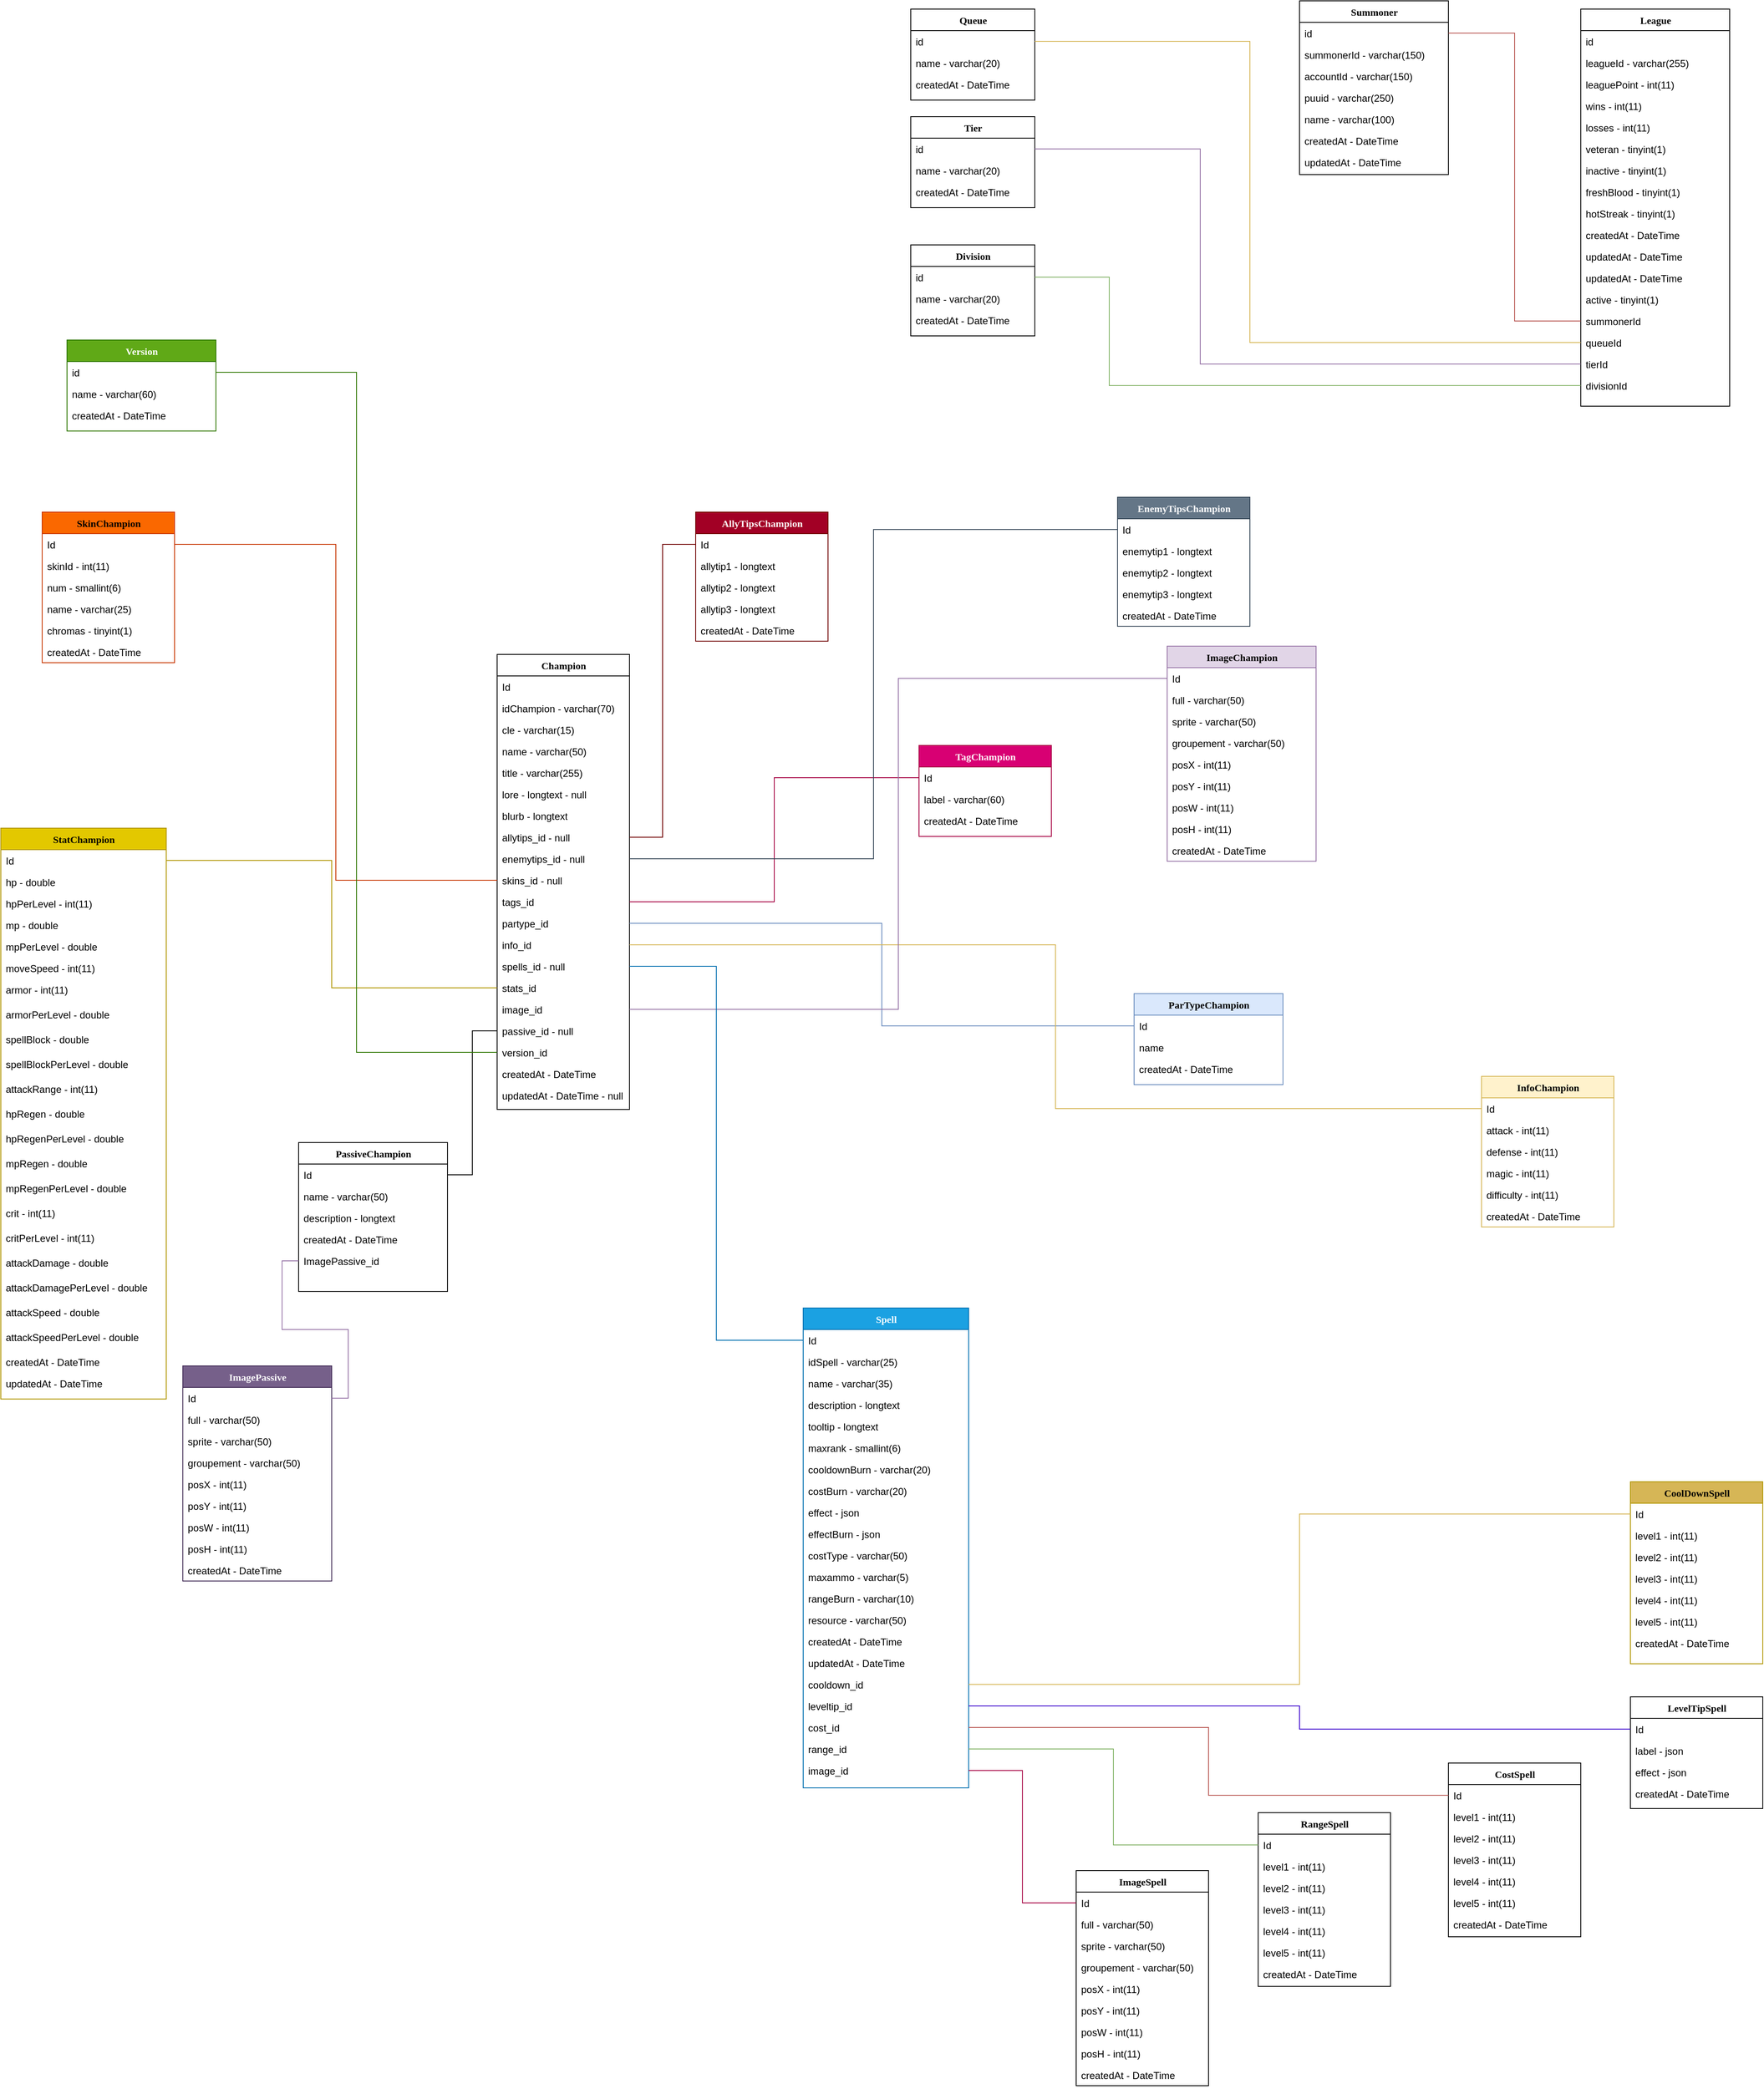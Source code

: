 <mxfile version="16.6.7" type="github">
  <diagram name="Page-1" id="9f46799a-70d6-7492-0946-bef42562c5a5">
    <mxGraphModel dx="3944" dy="1524" grid="1" gridSize="10" guides="1" tooltips="1" connect="1" arrows="1" fold="1" page="1" pageScale="1" pageWidth="1100" pageHeight="850" background="none" math="0" shadow="0">
      <root>
        <mxCell id="0" />
        <mxCell id="1" parent="0" />
        <mxCell id="BQ3-34f0g9aULP7oYYUN-5" value="Division" style="swimlane;html=1;fontStyle=1;align=center;verticalAlign=top;childLayout=stackLayout;horizontal=1;startSize=26;horizontalStack=0;resizeParent=1;resizeLast=0;collapsible=1;marginBottom=0;swimlaneFillColor=#ffffff;rounded=0;shadow=0;comic=0;labelBackgroundColor=none;strokeWidth=1;fillColor=none;fontFamily=Verdana;fontSize=12" parent="1" vertex="1">
          <mxGeometry x="40" y="315" width="150" height="110" as="geometry" />
        </mxCell>
        <mxCell id="BQ3-34f0g9aULP7oYYUN-6" value="id" style="text;html=1;strokeColor=none;fillColor=none;align=left;verticalAlign=top;spacingLeft=4;spacingRight=4;whiteSpace=wrap;overflow=hidden;rotatable=0;points=[[0,0.5],[1,0.5]];portConstraint=eastwest;" parent="BQ3-34f0g9aULP7oYYUN-5" vertex="1">
          <mxGeometry y="26" width="150" height="26" as="geometry" />
        </mxCell>
        <mxCell id="BQ3-34f0g9aULP7oYYUN-23" value="name - varchar(20)" style="text;html=1;strokeColor=none;fillColor=none;align=left;verticalAlign=top;spacingLeft=4;spacingRight=4;whiteSpace=wrap;overflow=hidden;rotatable=0;points=[[0,0.5],[1,0.5]];portConstraint=eastwest;" parent="BQ3-34f0g9aULP7oYYUN-5" vertex="1">
          <mxGeometry y="52" width="150" height="26" as="geometry" />
        </mxCell>
        <mxCell id="BQ3-34f0g9aULP7oYYUN-24" value="createdAt - DateTime" style="text;html=1;strokeColor=none;fillColor=none;align=left;verticalAlign=top;spacingLeft=4;spacingRight=4;whiteSpace=wrap;overflow=hidden;rotatable=0;points=[[0,0.5],[1,0.5]];portConstraint=eastwest;" parent="BQ3-34f0g9aULP7oYYUN-5" vertex="1">
          <mxGeometry y="78" width="150" height="26" as="geometry" />
        </mxCell>
        <mxCell id="BQ3-34f0g9aULP7oYYUN-25" value="Tier" style="swimlane;html=1;fontStyle=1;align=center;verticalAlign=top;childLayout=stackLayout;horizontal=1;startSize=26;horizontalStack=0;resizeParent=1;resizeLast=0;collapsible=1;marginBottom=0;swimlaneFillColor=#ffffff;rounded=0;shadow=0;comic=0;labelBackgroundColor=none;strokeWidth=1;fillColor=none;fontFamily=Verdana;fontSize=12" parent="1" vertex="1">
          <mxGeometry x="40" y="160" width="150" height="110" as="geometry" />
        </mxCell>
        <mxCell id="BQ3-34f0g9aULP7oYYUN-26" value="id" style="text;html=1;strokeColor=none;fillColor=none;align=left;verticalAlign=top;spacingLeft=4;spacingRight=4;whiteSpace=wrap;overflow=hidden;rotatable=0;points=[[0,0.5],[1,0.5]];portConstraint=eastwest;" parent="BQ3-34f0g9aULP7oYYUN-25" vertex="1">
          <mxGeometry y="26" width="150" height="26" as="geometry" />
        </mxCell>
        <mxCell id="BQ3-34f0g9aULP7oYYUN-27" value="name - varchar(20)" style="text;html=1;strokeColor=none;fillColor=none;align=left;verticalAlign=top;spacingLeft=4;spacingRight=4;whiteSpace=wrap;overflow=hidden;rotatable=0;points=[[0,0.5],[1,0.5]];portConstraint=eastwest;" parent="BQ3-34f0g9aULP7oYYUN-25" vertex="1">
          <mxGeometry y="52" width="150" height="26" as="geometry" />
        </mxCell>
        <mxCell id="BQ3-34f0g9aULP7oYYUN-28" value="createdAt - DateTime" style="text;html=1;strokeColor=none;fillColor=none;align=left;verticalAlign=top;spacingLeft=4;spacingRight=4;whiteSpace=wrap;overflow=hidden;rotatable=0;points=[[0,0.5],[1,0.5]];portConstraint=eastwest;" parent="BQ3-34f0g9aULP7oYYUN-25" vertex="1">
          <mxGeometry y="78" width="150" height="26" as="geometry" />
        </mxCell>
        <mxCell id="BQ3-34f0g9aULP7oYYUN-29" value="Queue" style="swimlane;html=1;fontStyle=1;align=center;verticalAlign=top;childLayout=stackLayout;horizontal=1;startSize=26;horizontalStack=0;resizeParent=1;resizeLast=0;collapsible=1;marginBottom=0;swimlaneFillColor=#ffffff;rounded=0;shadow=0;comic=0;labelBackgroundColor=none;strokeWidth=1;fillColor=none;fontFamily=Verdana;fontSize=12" parent="1" vertex="1">
          <mxGeometry x="40" y="30" width="150" height="110" as="geometry" />
        </mxCell>
        <mxCell id="BQ3-34f0g9aULP7oYYUN-30" value="id" style="text;html=1;strokeColor=none;fillColor=none;align=left;verticalAlign=top;spacingLeft=4;spacingRight=4;whiteSpace=wrap;overflow=hidden;rotatable=0;points=[[0,0.5],[1,0.5]];portConstraint=eastwest;" parent="BQ3-34f0g9aULP7oYYUN-29" vertex="1">
          <mxGeometry y="26" width="150" height="26" as="geometry" />
        </mxCell>
        <mxCell id="BQ3-34f0g9aULP7oYYUN-31" value="name - varchar(20)" style="text;html=1;strokeColor=none;fillColor=none;align=left;verticalAlign=top;spacingLeft=4;spacingRight=4;whiteSpace=wrap;overflow=hidden;rotatable=0;points=[[0,0.5],[1,0.5]];portConstraint=eastwest;" parent="BQ3-34f0g9aULP7oYYUN-29" vertex="1">
          <mxGeometry y="52" width="150" height="26" as="geometry" />
        </mxCell>
        <mxCell id="BQ3-34f0g9aULP7oYYUN-32" value="createdAt - DateTime" style="text;html=1;strokeColor=none;fillColor=none;align=left;verticalAlign=top;spacingLeft=4;spacingRight=4;whiteSpace=wrap;overflow=hidden;rotatable=0;points=[[0,0.5],[1,0.5]];portConstraint=eastwest;" parent="BQ3-34f0g9aULP7oYYUN-29" vertex="1">
          <mxGeometry y="78" width="150" height="26" as="geometry" />
        </mxCell>
        <mxCell id="BQ3-34f0g9aULP7oYYUN-33" value="Summoner" style="swimlane;html=1;fontStyle=1;align=center;verticalAlign=top;childLayout=stackLayout;horizontal=1;startSize=26;horizontalStack=0;resizeParent=1;resizeLast=0;collapsible=1;marginBottom=0;swimlaneFillColor=#ffffff;rounded=0;shadow=0;comic=0;labelBackgroundColor=none;strokeWidth=1;fillColor=none;fontFamily=Verdana;fontSize=12" parent="1" vertex="1">
          <mxGeometry x="510" y="20" width="180" height="210" as="geometry" />
        </mxCell>
        <mxCell id="BQ3-34f0g9aULP7oYYUN-34" value="id" style="text;html=1;strokeColor=none;fillColor=none;align=left;verticalAlign=top;spacingLeft=4;spacingRight=4;whiteSpace=wrap;overflow=hidden;rotatable=0;points=[[0,0.5],[1,0.5]];portConstraint=eastwest;" parent="BQ3-34f0g9aULP7oYYUN-33" vertex="1">
          <mxGeometry y="26" width="180" height="26" as="geometry" />
        </mxCell>
        <mxCell id="BQ3-34f0g9aULP7oYYUN-35" value="summonerId - varchar(150)" style="text;html=1;strokeColor=none;fillColor=none;align=left;verticalAlign=top;spacingLeft=4;spacingRight=4;whiteSpace=wrap;overflow=hidden;rotatable=0;points=[[0,0.5],[1,0.5]];portConstraint=eastwest;" parent="BQ3-34f0g9aULP7oYYUN-33" vertex="1">
          <mxGeometry y="52" width="180" height="26" as="geometry" />
        </mxCell>
        <mxCell id="BQ3-34f0g9aULP7oYYUN-36" value="accountId - varchar(150)" style="text;html=1;strokeColor=none;fillColor=none;align=left;verticalAlign=top;spacingLeft=4;spacingRight=4;whiteSpace=wrap;overflow=hidden;rotatable=0;points=[[0,0.5],[1,0.5]];portConstraint=eastwest;" parent="BQ3-34f0g9aULP7oYYUN-33" vertex="1">
          <mxGeometry y="78" width="180" height="26" as="geometry" />
        </mxCell>
        <mxCell id="BQ3-34f0g9aULP7oYYUN-41" value="puuid - varchar(250)" style="text;html=1;strokeColor=none;fillColor=none;align=left;verticalAlign=top;spacingLeft=4;spacingRight=4;whiteSpace=wrap;overflow=hidden;rotatable=0;points=[[0,0.5],[1,0.5]];portConstraint=eastwest;" parent="BQ3-34f0g9aULP7oYYUN-33" vertex="1">
          <mxGeometry y="104" width="180" height="26" as="geometry" />
        </mxCell>
        <mxCell id="BQ3-34f0g9aULP7oYYUN-47" value="name - varchar(100)" style="text;html=1;strokeColor=none;fillColor=none;align=left;verticalAlign=top;spacingLeft=4;spacingRight=4;whiteSpace=wrap;overflow=hidden;rotatable=0;points=[[0,0.5],[1,0.5]];portConstraint=eastwest;" parent="BQ3-34f0g9aULP7oYYUN-33" vertex="1">
          <mxGeometry y="130" width="180" height="26" as="geometry" />
        </mxCell>
        <mxCell id="BQ3-34f0g9aULP7oYYUN-48" value="createdAt - DateTime" style="text;html=1;strokeColor=none;fillColor=none;align=left;verticalAlign=top;spacingLeft=4;spacingRight=4;whiteSpace=wrap;overflow=hidden;rotatable=0;points=[[0,0.5],[1,0.5]];portConstraint=eastwest;" parent="BQ3-34f0g9aULP7oYYUN-33" vertex="1">
          <mxGeometry y="156" width="180" height="26" as="geometry" />
        </mxCell>
        <mxCell id="BQ3-34f0g9aULP7oYYUN-49" value="updatedAt - DateTime" style="text;html=1;strokeColor=none;fillColor=none;align=left;verticalAlign=top;spacingLeft=4;spacingRight=4;whiteSpace=wrap;overflow=hidden;rotatable=0;points=[[0,0.5],[1,0.5]];portConstraint=eastwest;" parent="BQ3-34f0g9aULP7oYYUN-33" vertex="1">
          <mxGeometry y="182" width="180" height="26" as="geometry" />
        </mxCell>
        <mxCell id="BQ3-34f0g9aULP7oYYUN-50" value="League" style="swimlane;html=1;fontStyle=1;align=center;verticalAlign=top;childLayout=stackLayout;horizontal=1;startSize=26;horizontalStack=0;resizeParent=1;resizeLast=0;collapsible=1;marginBottom=0;swimlaneFillColor=#ffffff;rounded=0;shadow=0;comic=0;labelBackgroundColor=none;strokeWidth=1;fillColor=none;fontFamily=Verdana;fontSize=12" parent="1" vertex="1">
          <mxGeometry x="850" y="30" width="180" height="480" as="geometry" />
        </mxCell>
        <mxCell id="BQ3-34f0g9aULP7oYYUN-51" value="id" style="text;html=1;strokeColor=none;fillColor=none;align=left;verticalAlign=top;spacingLeft=4;spacingRight=4;whiteSpace=wrap;overflow=hidden;rotatable=0;points=[[0,0.5],[1,0.5]];portConstraint=eastwest;" parent="BQ3-34f0g9aULP7oYYUN-50" vertex="1">
          <mxGeometry y="26" width="180" height="26" as="geometry" />
        </mxCell>
        <mxCell id="BQ3-34f0g9aULP7oYYUN-52" value="leagueId - varchar(255)" style="text;html=1;strokeColor=none;fillColor=none;align=left;verticalAlign=top;spacingLeft=4;spacingRight=4;whiteSpace=wrap;overflow=hidden;rotatable=0;points=[[0,0.5],[1,0.5]];portConstraint=eastwest;" parent="BQ3-34f0g9aULP7oYYUN-50" vertex="1">
          <mxGeometry y="52" width="180" height="26" as="geometry" />
        </mxCell>
        <mxCell id="BQ3-34f0g9aULP7oYYUN-53" value="leaguePoint - int(11)" style="text;html=1;strokeColor=none;fillColor=none;align=left;verticalAlign=top;spacingLeft=4;spacingRight=4;whiteSpace=wrap;overflow=hidden;rotatable=0;points=[[0,0.5],[1,0.5]];portConstraint=eastwest;" parent="BQ3-34f0g9aULP7oYYUN-50" vertex="1">
          <mxGeometry y="78" width="180" height="26" as="geometry" />
        </mxCell>
        <mxCell id="BQ3-34f0g9aULP7oYYUN-54" value="wins - int(11)" style="text;html=1;strokeColor=none;fillColor=none;align=left;verticalAlign=top;spacingLeft=4;spacingRight=4;whiteSpace=wrap;overflow=hidden;rotatable=0;points=[[0,0.5],[1,0.5]];portConstraint=eastwest;" parent="BQ3-34f0g9aULP7oYYUN-50" vertex="1">
          <mxGeometry y="104" width="180" height="26" as="geometry" />
        </mxCell>
        <mxCell id="BQ3-34f0g9aULP7oYYUN-55" value="losses - int(11)" style="text;html=1;strokeColor=none;fillColor=none;align=left;verticalAlign=top;spacingLeft=4;spacingRight=4;whiteSpace=wrap;overflow=hidden;rotatable=0;points=[[0,0.5],[1,0.5]];portConstraint=eastwest;" parent="BQ3-34f0g9aULP7oYYUN-50" vertex="1">
          <mxGeometry y="130" width="180" height="26" as="geometry" />
        </mxCell>
        <mxCell id="BQ3-34f0g9aULP7oYYUN-56" value="veteran - tinyint(1)" style="text;html=1;strokeColor=none;fillColor=none;align=left;verticalAlign=top;spacingLeft=4;spacingRight=4;whiteSpace=wrap;overflow=hidden;rotatable=0;points=[[0,0.5],[1,0.5]];portConstraint=eastwest;" parent="BQ3-34f0g9aULP7oYYUN-50" vertex="1">
          <mxGeometry y="156" width="180" height="26" as="geometry" />
        </mxCell>
        <mxCell id="BQ3-34f0g9aULP7oYYUN-57" value="inactive - tinyint(1)" style="text;html=1;strokeColor=none;fillColor=none;align=left;verticalAlign=top;spacingLeft=4;spacingRight=4;whiteSpace=wrap;overflow=hidden;rotatable=0;points=[[0,0.5],[1,0.5]];portConstraint=eastwest;" parent="BQ3-34f0g9aULP7oYYUN-50" vertex="1">
          <mxGeometry y="182" width="180" height="26" as="geometry" />
        </mxCell>
        <mxCell id="BQ3-34f0g9aULP7oYYUN-58" value="freshBlood - tinyint(1)" style="text;html=1;strokeColor=none;fillColor=none;align=left;verticalAlign=top;spacingLeft=4;spacingRight=4;whiteSpace=wrap;overflow=hidden;rotatable=0;points=[[0,0.5],[1,0.5]];portConstraint=eastwest;" parent="BQ3-34f0g9aULP7oYYUN-50" vertex="1">
          <mxGeometry y="208" width="180" height="26" as="geometry" />
        </mxCell>
        <mxCell id="BQ3-34f0g9aULP7oYYUN-59" value="hotStreak - tinyint(1)" style="text;html=1;strokeColor=none;fillColor=none;align=left;verticalAlign=top;spacingLeft=4;spacingRight=4;whiteSpace=wrap;overflow=hidden;rotatable=0;points=[[0,0.5],[1,0.5]];portConstraint=eastwest;" parent="BQ3-34f0g9aULP7oYYUN-50" vertex="1">
          <mxGeometry y="234" width="180" height="26" as="geometry" />
        </mxCell>
        <mxCell id="BQ3-34f0g9aULP7oYYUN-60" value="createdAt - DateTime" style="text;html=1;strokeColor=none;fillColor=none;align=left;verticalAlign=top;spacingLeft=4;spacingRight=4;whiteSpace=wrap;overflow=hidden;rotatable=0;points=[[0,0.5],[1,0.5]];portConstraint=eastwest;" parent="BQ3-34f0g9aULP7oYYUN-50" vertex="1">
          <mxGeometry y="260" width="180" height="26" as="geometry" />
        </mxCell>
        <mxCell id="BQ3-34f0g9aULP7oYYUN-61" value="updatedAt - DateTime" style="text;html=1;strokeColor=none;fillColor=none;align=left;verticalAlign=top;spacingLeft=4;spacingRight=4;whiteSpace=wrap;overflow=hidden;rotatable=0;points=[[0,0.5],[1,0.5]];portConstraint=eastwest;" parent="BQ3-34f0g9aULP7oYYUN-50" vertex="1">
          <mxGeometry y="286" width="180" height="26" as="geometry" />
        </mxCell>
        <mxCell id="BQ3-34f0g9aULP7oYYUN-62" value="updatedAt - DateTime" style="text;html=1;strokeColor=none;fillColor=none;align=left;verticalAlign=top;spacingLeft=4;spacingRight=4;whiteSpace=wrap;overflow=hidden;rotatable=0;points=[[0,0.5],[1,0.5]];portConstraint=eastwest;" parent="BQ3-34f0g9aULP7oYYUN-50" vertex="1">
          <mxGeometry y="312" width="180" height="26" as="geometry" />
        </mxCell>
        <mxCell id="BQ3-34f0g9aULP7oYYUN-63" value="active - tinyint(1)" style="text;html=1;strokeColor=none;fillColor=none;align=left;verticalAlign=top;spacingLeft=4;spacingRight=4;whiteSpace=wrap;overflow=hidden;rotatable=0;points=[[0,0.5],[1,0.5]];portConstraint=eastwest;" parent="BQ3-34f0g9aULP7oYYUN-50" vertex="1">
          <mxGeometry y="338" width="180" height="26" as="geometry" />
        </mxCell>
        <mxCell id="BQ3-34f0g9aULP7oYYUN-64" value="summonerId" style="text;html=1;strokeColor=none;fillColor=none;align=left;verticalAlign=top;spacingLeft=4;spacingRight=4;whiteSpace=wrap;overflow=hidden;rotatable=0;points=[[0,0.5],[1,0.5]];portConstraint=eastwest;" parent="BQ3-34f0g9aULP7oYYUN-50" vertex="1">
          <mxGeometry y="364" width="180" height="26" as="geometry" />
        </mxCell>
        <mxCell id="BQ3-34f0g9aULP7oYYUN-66" value="queueId" style="text;html=1;strokeColor=none;fillColor=none;align=left;verticalAlign=top;spacingLeft=4;spacingRight=4;whiteSpace=wrap;overflow=hidden;rotatable=0;points=[[0,0.5],[1,0.5]];portConstraint=eastwest;" parent="BQ3-34f0g9aULP7oYYUN-50" vertex="1">
          <mxGeometry y="390" width="180" height="26" as="geometry" />
        </mxCell>
        <mxCell id="BQ3-34f0g9aULP7oYYUN-68" value="tierId" style="text;html=1;strokeColor=none;fillColor=none;align=left;verticalAlign=top;spacingLeft=4;spacingRight=4;whiteSpace=wrap;overflow=hidden;rotatable=0;points=[[0,0.5],[1,0.5]];portConstraint=eastwest;" parent="BQ3-34f0g9aULP7oYYUN-50" vertex="1">
          <mxGeometry y="416" width="180" height="26" as="geometry" />
        </mxCell>
        <mxCell id="BQ3-34f0g9aULP7oYYUN-70" value="divisionId" style="text;html=1;strokeColor=none;fillColor=none;align=left;verticalAlign=top;spacingLeft=4;spacingRight=4;whiteSpace=wrap;overflow=hidden;rotatable=0;points=[[0,0.5],[1,0.5]];portConstraint=eastwest;" parent="BQ3-34f0g9aULP7oYYUN-50" vertex="1">
          <mxGeometry y="442" width="180" height="26" as="geometry" />
        </mxCell>
        <mxCell id="BQ3-34f0g9aULP7oYYUN-65" style="edgeStyle=orthogonalEdgeStyle;rounded=0;orthogonalLoop=1;jettySize=auto;html=1;endArrow=none;endFill=0;fillColor=#f8cecc;strokeColor=#b85450;" parent="1" source="BQ3-34f0g9aULP7oYYUN-64" target="BQ3-34f0g9aULP7oYYUN-34" edge="1">
          <mxGeometry relative="1" as="geometry" />
        </mxCell>
        <mxCell id="BQ3-34f0g9aULP7oYYUN-67" style="edgeStyle=orthogonalEdgeStyle;rounded=0;orthogonalLoop=1;jettySize=auto;html=1;endArrow=none;endFill=0;fillColor=#fff2cc;strokeColor=#d6b656;" parent="1" source="BQ3-34f0g9aULP7oYYUN-66" target="BQ3-34f0g9aULP7oYYUN-30" edge="1">
          <mxGeometry relative="1" as="geometry">
            <Array as="points">
              <mxPoint x="450" y="433" />
              <mxPoint x="450" y="69" />
            </Array>
          </mxGeometry>
        </mxCell>
        <mxCell id="BQ3-34f0g9aULP7oYYUN-69" style="edgeStyle=orthogonalEdgeStyle;rounded=0;orthogonalLoop=1;jettySize=auto;html=1;endArrow=none;endFill=0;fillColor=#e1d5e7;strokeColor=#9673a6;" parent="1" source="BQ3-34f0g9aULP7oYYUN-68" target="BQ3-34f0g9aULP7oYYUN-26" edge="1">
          <mxGeometry relative="1" as="geometry">
            <Array as="points">
              <mxPoint x="390" y="459" />
              <mxPoint x="390" y="199" />
            </Array>
          </mxGeometry>
        </mxCell>
        <mxCell id="BQ3-34f0g9aULP7oYYUN-71" style="edgeStyle=orthogonalEdgeStyle;rounded=0;orthogonalLoop=1;jettySize=auto;html=1;endArrow=none;endFill=0;fillColor=#d5e8d4;strokeColor=#82b366;" parent="1" source="BQ3-34f0g9aULP7oYYUN-70" target="BQ3-34f0g9aULP7oYYUN-6" edge="1">
          <mxGeometry relative="1" as="geometry">
            <Array as="points">
              <mxPoint x="280" y="485" />
              <mxPoint x="280" y="354" />
            </Array>
          </mxGeometry>
        </mxCell>
        <mxCell id="BQ3-34f0g9aULP7oYYUN-72" value="Version" style="swimlane;html=1;fontStyle=1;align=center;verticalAlign=top;childLayout=stackLayout;horizontal=1;startSize=26;horizontalStack=0;resizeParent=1;resizeLast=0;collapsible=1;marginBottom=0;swimlaneFillColor=#ffffff;rounded=0;shadow=0;comic=0;labelBackgroundColor=none;strokeWidth=1;fillColor=#60a917;fontFamily=Verdana;fontSize=12;fontColor=#ffffff;strokeColor=#2D7600;" parent="1" vertex="1">
          <mxGeometry x="-980" y="430" width="180" height="110" as="geometry" />
        </mxCell>
        <mxCell id="BQ3-34f0g9aULP7oYYUN-73" value="id" style="text;html=1;strokeColor=none;fillColor=none;align=left;verticalAlign=top;spacingLeft=4;spacingRight=4;whiteSpace=wrap;overflow=hidden;rotatable=0;points=[[0,0.5],[1,0.5]];portConstraint=eastwest;" parent="BQ3-34f0g9aULP7oYYUN-72" vertex="1">
          <mxGeometry y="26" width="180" height="26" as="geometry" />
        </mxCell>
        <mxCell id="BQ3-34f0g9aULP7oYYUN-74" value="name - varchar(60)" style="text;html=1;strokeColor=none;fillColor=none;align=left;verticalAlign=top;spacingLeft=4;spacingRight=4;whiteSpace=wrap;overflow=hidden;rotatable=0;points=[[0,0.5],[1,0.5]];portConstraint=eastwest;" parent="BQ3-34f0g9aULP7oYYUN-72" vertex="1">
          <mxGeometry y="52" width="180" height="26" as="geometry" />
        </mxCell>
        <mxCell id="BQ3-34f0g9aULP7oYYUN-75" value="createdAt - DateTime" style="text;html=1;strokeColor=none;fillColor=none;align=left;verticalAlign=top;spacingLeft=4;spacingRight=4;whiteSpace=wrap;overflow=hidden;rotatable=0;points=[[0,0.5],[1,0.5]];portConstraint=eastwest;" parent="BQ3-34f0g9aULP7oYYUN-72" vertex="1">
          <mxGeometry y="78" width="180" height="26" as="geometry" />
        </mxCell>
        <mxCell id="BQ3-34f0g9aULP7oYYUN-80" value="TagChampion" style="swimlane;html=1;fontStyle=1;align=center;verticalAlign=top;childLayout=stackLayout;horizontal=1;startSize=26;horizontalStack=0;resizeParent=1;resizeLast=0;collapsible=1;marginBottom=0;swimlaneFillColor=#ffffff;rounded=0;shadow=0;comic=0;labelBackgroundColor=none;strokeWidth=1;fillColor=#d80073;fontFamily=Verdana;fontSize=12;fontColor=#ffffff;strokeColor=#A50040;" parent="1" vertex="1">
          <mxGeometry x="50" y="920" width="160" height="110" as="geometry" />
        </mxCell>
        <mxCell id="BQ3-34f0g9aULP7oYYUN-81" value="Id" style="text;html=1;strokeColor=none;fillColor=none;align=left;verticalAlign=top;spacingLeft=4;spacingRight=4;whiteSpace=wrap;overflow=hidden;rotatable=0;points=[[0,0.5],[1,0.5]];portConstraint=eastwest;" parent="BQ3-34f0g9aULP7oYYUN-80" vertex="1">
          <mxGeometry y="26" width="160" height="26" as="geometry" />
        </mxCell>
        <mxCell id="BQ3-34f0g9aULP7oYYUN-82" value="label - varchar(60)" style="text;html=1;strokeColor=none;fillColor=none;align=left;verticalAlign=top;spacingLeft=4;spacingRight=4;whiteSpace=wrap;overflow=hidden;rotatable=0;points=[[0,0.5],[1,0.5]];portConstraint=eastwest;" parent="BQ3-34f0g9aULP7oYYUN-80" vertex="1">
          <mxGeometry y="52" width="160" height="26" as="geometry" />
        </mxCell>
        <mxCell id="BQ3-34f0g9aULP7oYYUN-83" value="createdAt - DateTime" style="text;html=1;strokeColor=none;fillColor=none;align=left;verticalAlign=top;spacingLeft=4;spacingRight=4;whiteSpace=wrap;overflow=hidden;rotatable=0;points=[[0,0.5],[1,0.5]];portConstraint=eastwest;" parent="BQ3-34f0g9aULP7oYYUN-80" vertex="1">
          <mxGeometry y="78" width="160" height="26" as="geometry" />
        </mxCell>
        <mxCell id="BQ3-34f0g9aULP7oYYUN-84" value="InfoChampion" style="swimlane;html=1;fontStyle=1;align=center;verticalAlign=top;childLayout=stackLayout;horizontal=1;startSize=26;horizontalStack=0;resizeParent=1;resizeLast=0;collapsible=1;marginBottom=0;swimlaneFillColor=#ffffff;rounded=0;shadow=0;comic=0;labelBackgroundColor=none;strokeWidth=1;fillColor=#fff2cc;fontFamily=Verdana;fontSize=12;strokeColor=#d6b656;" parent="1" vertex="1">
          <mxGeometry x="730" y="1320" width="160" height="182" as="geometry" />
        </mxCell>
        <mxCell id="BQ3-34f0g9aULP7oYYUN-85" value="Id" style="text;html=1;strokeColor=none;fillColor=none;align=left;verticalAlign=top;spacingLeft=4;spacingRight=4;whiteSpace=wrap;overflow=hidden;rotatable=0;points=[[0,0.5],[1,0.5]];portConstraint=eastwest;" parent="BQ3-34f0g9aULP7oYYUN-84" vertex="1">
          <mxGeometry y="26" width="160" height="26" as="geometry" />
        </mxCell>
        <mxCell id="BQ3-34f0g9aULP7oYYUN-86" value="attack - int(11)" style="text;html=1;strokeColor=none;fillColor=none;align=left;verticalAlign=top;spacingLeft=4;spacingRight=4;whiteSpace=wrap;overflow=hidden;rotatable=0;points=[[0,0.5],[1,0.5]];portConstraint=eastwest;" parent="BQ3-34f0g9aULP7oYYUN-84" vertex="1">
          <mxGeometry y="52" width="160" height="26" as="geometry" />
        </mxCell>
        <mxCell id="BQ3-34f0g9aULP7oYYUN-87" value="defense - int(11)" style="text;html=1;strokeColor=none;fillColor=none;align=left;verticalAlign=top;spacingLeft=4;spacingRight=4;whiteSpace=wrap;overflow=hidden;rotatable=0;points=[[0,0.5],[1,0.5]];portConstraint=eastwest;" parent="BQ3-34f0g9aULP7oYYUN-84" vertex="1">
          <mxGeometry y="78" width="160" height="26" as="geometry" />
        </mxCell>
        <mxCell id="BQ3-34f0g9aULP7oYYUN-88" value="magic - int(11)" style="text;html=1;strokeColor=none;fillColor=none;align=left;verticalAlign=top;spacingLeft=4;spacingRight=4;whiteSpace=wrap;overflow=hidden;rotatable=0;points=[[0,0.5],[1,0.5]];portConstraint=eastwest;" parent="BQ3-34f0g9aULP7oYYUN-84" vertex="1">
          <mxGeometry y="104" width="160" height="26" as="geometry" />
        </mxCell>
        <mxCell id="BQ3-34f0g9aULP7oYYUN-89" value="difficulty - int(11)" style="text;html=1;strokeColor=none;fillColor=none;align=left;verticalAlign=top;spacingLeft=4;spacingRight=4;whiteSpace=wrap;overflow=hidden;rotatable=0;points=[[0,0.5],[1,0.5]];portConstraint=eastwest;" parent="BQ3-34f0g9aULP7oYYUN-84" vertex="1">
          <mxGeometry y="130" width="160" height="26" as="geometry" />
        </mxCell>
        <mxCell id="BQ3-34f0g9aULP7oYYUN-90" value="createdAt - DateTime" style="text;html=1;strokeColor=none;fillColor=none;align=left;verticalAlign=top;spacingLeft=4;spacingRight=4;whiteSpace=wrap;overflow=hidden;rotatable=0;points=[[0,0.5],[1,0.5]];portConstraint=eastwest;" parent="BQ3-34f0g9aULP7oYYUN-84" vertex="1">
          <mxGeometry y="156" width="160" height="26" as="geometry" />
        </mxCell>
        <mxCell id="BQ3-34f0g9aULP7oYYUN-91" value="ImageChampion" style="swimlane;html=1;fontStyle=1;align=center;verticalAlign=top;childLayout=stackLayout;horizontal=1;startSize=26;horizontalStack=0;resizeParent=1;resizeLast=0;collapsible=1;marginBottom=0;swimlaneFillColor=#ffffff;rounded=0;shadow=0;comic=0;labelBackgroundColor=none;strokeWidth=1;fillColor=#e1d5e7;fontFamily=Verdana;fontSize=12;strokeColor=#9673a6;" parent="1" vertex="1">
          <mxGeometry x="350" y="800" width="180" height="260" as="geometry" />
        </mxCell>
        <mxCell id="BQ3-34f0g9aULP7oYYUN-92" value="Id" style="text;html=1;strokeColor=none;fillColor=none;align=left;verticalAlign=top;spacingLeft=4;spacingRight=4;whiteSpace=wrap;overflow=hidden;rotatable=0;points=[[0,0.5],[1,0.5]];portConstraint=eastwest;" parent="BQ3-34f0g9aULP7oYYUN-91" vertex="1">
          <mxGeometry y="26" width="180" height="26" as="geometry" />
        </mxCell>
        <mxCell id="BQ3-34f0g9aULP7oYYUN-93" value="full - varchar(50)" style="text;html=1;strokeColor=none;fillColor=none;align=left;verticalAlign=top;spacingLeft=4;spacingRight=4;whiteSpace=wrap;overflow=hidden;rotatable=0;points=[[0,0.5],[1,0.5]];portConstraint=eastwest;" parent="BQ3-34f0g9aULP7oYYUN-91" vertex="1">
          <mxGeometry y="52" width="180" height="26" as="geometry" />
        </mxCell>
        <mxCell id="BQ3-34f0g9aULP7oYYUN-94" value="sprite - varchar(50)" style="text;html=1;strokeColor=none;fillColor=none;align=left;verticalAlign=top;spacingLeft=4;spacingRight=4;whiteSpace=wrap;overflow=hidden;rotatable=0;points=[[0,0.5],[1,0.5]];portConstraint=eastwest;" parent="BQ3-34f0g9aULP7oYYUN-91" vertex="1">
          <mxGeometry y="78" width="180" height="26" as="geometry" />
        </mxCell>
        <mxCell id="BQ3-34f0g9aULP7oYYUN-95" value="groupement - varchar(50)" style="text;html=1;strokeColor=none;fillColor=none;align=left;verticalAlign=top;spacingLeft=4;spacingRight=4;whiteSpace=wrap;overflow=hidden;rotatable=0;points=[[0,0.5],[1,0.5]];portConstraint=eastwest;" parent="BQ3-34f0g9aULP7oYYUN-91" vertex="1">
          <mxGeometry y="104" width="180" height="26" as="geometry" />
        </mxCell>
        <mxCell id="BQ3-34f0g9aULP7oYYUN-96" value="posX - int(11)" style="text;html=1;strokeColor=none;fillColor=none;align=left;verticalAlign=top;spacingLeft=4;spacingRight=4;whiteSpace=wrap;overflow=hidden;rotatable=0;points=[[0,0.5],[1,0.5]];portConstraint=eastwest;" parent="BQ3-34f0g9aULP7oYYUN-91" vertex="1">
          <mxGeometry y="130" width="180" height="26" as="geometry" />
        </mxCell>
        <mxCell id="BQ3-34f0g9aULP7oYYUN-98" value="posY - int(11)" style="text;html=1;strokeColor=none;fillColor=none;align=left;verticalAlign=top;spacingLeft=4;spacingRight=4;whiteSpace=wrap;overflow=hidden;rotatable=0;points=[[0,0.5],[1,0.5]];portConstraint=eastwest;" parent="BQ3-34f0g9aULP7oYYUN-91" vertex="1">
          <mxGeometry y="156" width="180" height="26" as="geometry" />
        </mxCell>
        <mxCell id="BQ3-34f0g9aULP7oYYUN-99" value="posW - int(11)" style="text;html=1;strokeColor=none;fillColor=none;align=left;verticalAlign=top;spacingLeft=4;spacingRight=4;whiteSpace=wrap;overflow=hidden;rotatable=0;points=[[0,0.5],[1,0.5]];portConstraint=eastwest;" parent="BQ3-34f0g9aULP7oYYUN-91" vertex="1">
          <mxGeometry y="182" width="180" height="26" as="geometry" />
        </mxCell>
        <mxCell id="BQ3-34f0g9aULP7oYYUN-109" value="posH - int(11)" style="text;html=1;strokeColor=none;fillColor=none;align=left;verticalAlign=top;spacingLeft=4;spacingRight=4;whiteSpace=wrap;overflow=hidden;rotatable=0;points=[[0,0.5],[1,0.5]];portConstraint=eastwest;" parent="BQ3-34f0g9aULP7oYYUN-91" vertex="1">
          <mxGeometry y="208" width="180" height="26" as="geometry" />
        </mxCell>
        <mxCell id="BQ3-34f0g9aULP7oYYUN-97" value="createdAt - DateTime" style="text;html=1;strokeColor=none;fillColor=none;align=left;verticalAlign=top;spacingLeft=4;spacingRight=4;whiteSpace=wrap;overflow=hidden;rotatable=0;points=[[0,0.5],[1,0.5]];portConstraint=eastwest;" parent="BQ3-34f0g9aULP7oYYUN-91" vertex="1">
          <mxGeometry y="234" width="180" height="26" as="geometry" />
        </mxCell>
        <mxCell id="BQ3-34f0g9aULP7oYYUN-110" value="StatChampion" style="swimlane;html=1;fontStyle=1;align=center;verticalAlign=top;childLayout=stackLayout;horizontal=1;startSize=26;horizontalStack=0;resizeParent=1;resizeLast=0;collapsible=1;marginBottom=0;swimlaneFillColor=#ffffff;rounded=0;shadow=0;comic=0;labelBackgroundColor=none;strokeWidth=1;fillColor=#e3c800;fontFamily=Verdana;fontSize=12;fontColor=#000000;strokeColor=#B09500;" parent="1" vertex="1">
          <mxGeometry x="-1060" y="1020" width="200" height="690" as="geometry" />
        </mxCell>
        <mxCell id="BQ3-34f0g9aULP7oYYUN-111" value="Id" style="text;html=1;strokeColor=none;fillColor=none;align=left;verticalAlign=top;spacingLeft=4;spacingRight=4;whiteSpace=wrap;overflow=hidden;rotatable=0;points=[[0,0.5],[1,0.5]];portConstraint=eastwest;" parent="BQ3-34f0g9aULP7oYYUN-110" vertex="1">
          <mxGeometry y="26" width="200" height="26" as="geometry" />
        </mxCell>
        <mxCell id="BQ3-34f0g9aULP7oYYUN-112" value="hp - double" style="text;html=1;strokeColor=none;fillColor=none;align=left;verticalAlign=top;spacingLeft=4;spacingRight=4;whiteSpace=wrap;overflow=hidden;rotatable=0;points=[[0,0.5],[1,0.5]];portConstraint=eastwest;" parent="BQ3-34f0g9aULP7oYYUN-110" vertex="1">
          <mxGeometry y="52" width="200" height="26" as="geometry" />
        </mxCell>
        <mxCell id="BQ3-34f0g9aULP7oYYUN-120" value="hpPerLevel - int(11)" style="text;html=1;strokeColor=none;fillColor=none;align=left;verticalAlign=top;spacingLeft=4;spacingRight=4;whiteSpace=wrap;overflow=hidden;rotatable=0;points=[[0,0.5],[1,0.5]];portConstraint=eastwest;" parent="BQ3-34f0g9aULP7oYYUN-110" vertex="1">
          <mxGeometry y="78" width="200" height="26" as="geometry" />
        </mxCell>
        <mxCell id="BQ3-34f0g9aULP7oYYUN-124" value="mp - double" style="text;html=1;strokeColor=none;fillColor=none;align=left;verticalAlign=top;spacingLeft=4;spacingRight=4;whiteSpace=wrap;overflow=hidden;rotatable=0;points=[[0,0.5],[1,0.5]];portConstraint=eastwest;" parent="BQ3-34f0g9aULP7oYYUN-110" vertex="1">
          <mxGeometry y="104" width="200" height="26" as="geometry" />
        </mxCell>
        <mxCell id="BQ3-34f0g9aULP7oYYUN-123" value="mpPerLevel - double" style="text;html=1;strokeColor=none;fillColor=none;align=left;verticalAlign=top;spacingLeft=4;spacingRight=4;whiteSpace=wrap;overflow=hidden;rotatable=0;points=[[0,0.5],[1,0.5]];portConstraint=eastwest;" parent="BQ3-34f0g9aULP7oYYUN-110" vertex="1">
          <mxGeometry y="130" width="200" height="26" as="geometry" />
        </mxCell>
        <mxCell id="BQ3-34f0g9aULP7oYYUN-122" value="moveSpeed - int(11)" style="text;html=1;strokeColor=none;fillColor=none;align=left;verticalAlign=top;spacingLeft=4;spacingRight=4;whiteSpace=wrap;overflow=hidden;rotatable=0;points=[[0,0.5],[1,0.5]];portConstraint=eastwest;" parent="BQ3-34f0g9aULP7oYYUN-110" vertex="1">
          <mxGeometry y="156" width="200" height="26" as="geometry" />
        </mxCell>
        <mxCell id="BQ3-34f0g9aULP7oYYUN-121" value="armor - int(11)" style="text;html=1;strokeColor=none;fillColor=none;align=left;verticalAlign=top;spacingLeft=4;spacingRight=4;whiteSpace=wrap;overflow=hidden;rotatable=0;points=[[0,0.5],[1,0.5]];portConstraint=eastwest;" parent="BQ3-34f0g9aULP7oYYUN-110" vertex="1">
          <mxGeometry y="182" width="200" height="30" as="geometry" />
        </mxCell>
        <mxCell id="BQ3-34f0g9aULP7oYYUN-128" value="armorPerLevel - double" style="text;html=1;strokeColor=none;fillColor=none;align=left;verticalAlign=top;spacingLeft=4;spacingRight=4;whiteSpace=wrap;overflow=hidden;rotatable=0;points=[[0,0.5],[1,0.5]];portConstraint=eastwest;" parent="BQ3-34f0g9aULP7oYYUN-110" vertex="1">
          <mxGeometry y="212" width="200" height="30" as="geometry" />
        </mxCell>
        <mxCell id="BQ3-34f0g9aULP7oYYUN-130" value="spellBlock - double" style="text;html=1;strokeColor=none;fillColor=none;align=left;verticalAlign=top;spacingLeft=4;spacingRight=4;whiteSpace=wrap;overflow=hidden;rotatable=0;points=[[0,0.5],[1,0.5]];portConstraint=eastwest;" parent="BQ3-34f0g9aULP7oYYUN-110" vertex="1">
          <mxGeometry y="242" width="200" height="30" as="geometry" />
        </mxCell>
        <mxCell id="BQ3-34f0g9aULP7oYYUN-127" value="spellBlockPerLevel - double" style="text;html=1;strokeColor=none;fillColor=none;align=left;verticalAlign=top;spacingLeft=4;spacingRight=4;whiteSpace=wrap;overflow=hidden;rotatable=0;points=[[0,0.5],[1,0.5]];portConstraint=eastwest;" parent="BQ3-34f0g9aULP7oYYUN-110" vertex="1">
          <mxGeometry y="272" width="200" height="30" as="geometry" />
        </mxCell>
        <mxCell id="BQ3-34f0g9aULP7oYYUN-129" value="attackRange - int(11)" style="text;html=1;strokeColor=none;fillColor=none;align=left;verticalAlign=top;spacingLeft=4;spacingRight=4;whiteSpace=wrap;overflow=hidden;rotatable=0;points=[[0,0.5],[1,0.5]];portConstraint=eastwest;" parent="BQ3-34f0g9aULP7oYYUN-110" vertex="1">
          <mxGeometry y="302" width="200" height="30" as="geometry" />
        </mxCell>
        <mxCell id="BQ3-34f0g9aULP7oYYUN-126" value="hpRegen - double" style="text;html=1;strokeColor=none;fillColor=none;align=left;verticalAlign=top;spacingLeft=4;spacingRight=4;whiteSpace=wrap;overflow=hidden;rotatable=0;points=[[0,0.5],[1,0.5]];portConstraint=eastwest;" parent="BQ3-34f0g9aULP7oYYUN-110" vertex="1">
          <mxGeometry y="332" width="200" height="30" as="geometry" />
        </mxCell>
        <mxCell id="BQ3-34f0g9aULP7oYYUN-131" value="hpRegenPerLevel - double" style="text;html=1;strokeColor=none;fillColor=none;align=left;verticalAlign=top;spacingLeft=4;spacingRight=4;whiteSpace=wrap;overflow=hidden;rotatable=0;points=[[0,0.5],[1,0.5]];portConstraint=eastwest;" parent="BQ3-34f0g9aULP7oYYUN-110" vertex="1">
          <mxGeometry y="362" width="200" height="30" as="geometry" />
        </mxCell>
        <mxCell id="BQ3-34f0g9aULP7oYYUN-152" value="mpRegen&amp;nbsp;- double" style="text;html=1;strokeColor=none;fillColor=none;align=left;verticalAlign=top;spacingLeft=4;spacingRight=4;whiteSpace=wrap;overflow=hidden;rotatable=0;points=[[0,0.5],[1,0.5]];portConstraint=eastwest;" parent="BQ3-34f0g9aULP7oYYUN-110" vertex="1">
          <mxGeometry y="392" width="200" height="30" as="geometry" />
        </mxCell>
        <mxCell id="BQ3-34f0g9aULP7oYYUN-150" value="mpRegenPerLevel - double" style="text;html=1;strokeColor=none;fillColor=none;align=left;verticalAlign=top;spacingLeft=4;spacingRight=4;whiteSpace=wrap;overflow=hidden;rotatable=0;points=[[0,0.5],[1,0.5]];portConstraint=eastwest;" parent="BQ3-34f0g9aULP7oYYUN-110" vertex="1">
          <mxGeometry y="422" width="200" height="30" as="geometry" />
        </mxCell>
        <mxCell id="BQ3-34f0g9aULP7oYYUN-151" value="crit - int(11)" style="text;html=1;strokeColor=none;fillColor=none;align=left;verticalAlign=top;spacingLeft=4;spacingRight=4;whiteSpace=wrap;overflow=hidden;rotatable=0;points=[[0,0.5],[1,0.5]];portConstraint=eastwest;" parent="BQ3-34f0g9aULP7oYYUN-110" vertex="1">
          <mxGeometry y="452" width="200" height="30" as="geometry" />
        </mxCell>
        <mxCell id="BQ3-34f0g9aULP7oYYUN-149" value="critPerLevel - int(11)" style="text;html=1;strokeColor=none;fillColor=none;align=left;verticalAlign=top;spacingLeft=4;spacingRight=4;whiteSpace=wrap;overflow=hidden;rotatable=0;points=[[0,0.5],[1,0.5]];portConstraint=eastwest;" parent="BQ3-34f0g9aULP7oYYUN-110" vertex="1">
          <mxGeometry y="482" width="200" height="30" as="geometry" />
        </mxCell>
        <mxCell id="BQ3-34f0g9aULP7oYYUN-148" value="attackDamage - double" style="text;html=1;strokeColor=none;fillColor=none;align=left;verticalAlign=top;spacingLeft=4;spacingRight=4;whiteSpace=wrap;overflow=hidden;rotatable=0;points=[[0,0.5],[1,0.5]];portConstraint=eastwest;" parent="BQ3-34f0g9aULP7oYYUN-110" vertex="1">
          <mxGeometry y="512" width="200" height="30" as="geometry" />
        </mxCell>
        <mxCell id="BQ3-34f0g9aULP7oYYUN-125" value="attackDamagePerLevel - double" style="text;html=1;strokeColor=none;fillColor=none;align=left;verticalAlign=top;spacingLeft=4;spacingRight=4;whiteSpace=wrap;overflow=hidden;rotatable=0;points=[[0,0.5],[1,0.5]];portConstraint=eastwest;" parent="BQ3-34f0g9aULP7oYYUN-110" vertex="1">
          <mxGeometry y="542" width="200" height="30" as="geometry" />
        </mxCell>
        <mxCell id="BQ3-34f0g9aULP7oYYUN-153" value="attackSpeed - double" style="text;html=1;strokeColor=none;fillColor=none;align=left;verticalAlign=top;spacingLeft=4;spacingRight=4;whiteSpace=wrap;overflow=hidden;rotatable=0;points=[[0,0.5],[1,0.5]];portConstraint=eastwest;" parent="BQ3-34f0g9aULP7oYYUN-110" vertex="1">
          <mxGeometry y="572" width="200" height="30" as="geometry" />
        </mxCell>
        <mxCell id="BQ3-34f0g9aULP7oYYUN-154" value="attackSpeedPerLevel - double" style="text;html=1;strokeColor=none;fillColor=none;align=left;verticalAlign=top;spacingLeft=4;spacingRight=4;whiteSpace=wrap;overflow=hidden;rotatable=0;points=[[0,0.5],[1,0.5]];portConstraint=eastwest;" parent="BQ3-34f0g9aULP7oYYUN-110" vertex="1">
          <mxGeometry y="602" width="200" height="30" as="geometry" />
        </mxCell>
        <mxCell id="BQ3-34f0g9aULP7oYYUN-119" value="createdAt - DateTime" style="text;html=1;strokeColor=none;fillColor=none;align=left;verticalAlign=top;spacingLeft=4;spacingRight=4;whiteSpace=wrap;overflow=hidden;rotatable=0;points=[[0,0.5],[1,0.5]];portConstraint=eastwest;" parent="BQ3-34f0g9aULP7oYYUN-110" vertex="1">
          <mxGeometry y="632" width="200" height="26" as="geometry" />
        </mxCell>
        <mxCell id="BQ3-34f0g9aULP7oYYUN-155" value="updatedAt - DateTime" style="text;html=1;strokeColor=none;fillColor=none;align=left;verticalAlign=top;spacingLeft=4;spacingRight=4;whiteSpace=wrap;overflow=hidden;rotatable=0;points=[[0,0.5],[1,0.5]];portConstraint=eastwest;" parent="BQ3-34f0g9aULP7oYYUN-110" vertex="1">
          <mxGeometry y="658" width="200" height="26" as="geometry" />
        </mxCell>
        <mxCell id="BQ3-34f0g9aULP7oYYUN-156" value="ParTypeChampion" style="swimlane;html=1;fontStyle=1;align=center;verticalAlign=top;childLayout=stackLayout;horizontal=1;startSize=26;horizontalStack=0;resizeParent=1;resizeLast=0;collapsible=1;marginBottom=0;swimlaneFillColor=#ffffff;rounded=0;shadow=0;comic=0;labelBackgroundColor=none;strokeWidth=1;fillColor=#dae8fc;fontFamily=Verdana;fontSize=12;strokeColor=#6c8ebf;" parent="1" vertex="1">
          <mxGeometry x="310" y="1220" width="180" height="110" as="geometry" />
        </mxCell>
        <mxCell id="BQ3-34f0g9aULP7oYYUN-157" value="Id" style="text;html=1;strokeColor=none;fillColor=none;align=left;verticalAlign=top;spacingLeft=4;spacingRight=4;whiteSpace=wrap;overflow=hidden;rotatable=0;points=[[0,0.5],[1,0.5]];portConstraint=eastwest;" parent="BQ3-34f0g9aULP7oYYUN-156" vertex="1">
          <mxGeometry y="26" width="180" height="26" as="geometry" />
        </mxCell>
        <mxCell id="BQ3-34f0g9aULP7oYYUN-158" value="name" style="text;html=1;strokeColor=none;fillColor=none;align=left;verticalAlign=top;spacingLeft=4;spacingRight=4;whiteSpace=wrap;overflow=hidden;rotatable=0;points=[[0,0.5],[1,0.5]];portConstraint=eastwest;" parent="BQ3-34f0g9aULP7oYYUN-156" vertex="1">
          <mxGeometry y="52" width="180" height="26" as="geometry" />
        </mxCell>
        <mxCell id="BQ3-34f0g9aULP7oYYUN-159" value="createdAt - DateTime" style="text;html=1;strokeColor=none;fillColor=none;align=left;verticalAlign=top;spacingLeft=4;spacingRight=4;whiteSpace=wrap;overflow=hidden;rotatable=0;points=[[0,0.5],[1,0.5]];portConstraint=eastwest;" parent="BQ3-34f0g9aULP7oYYUN-156" vertex="1">
          <mxGeometry y="78" width="180" height="26" as="geometry" />
        </mxCell>
        <mxCell id="BQ3-34f0g9aULP7oYYUN-160" value="ImagePassive" style="swimlane;html=1;fontStyle=1;align=center;verticalAlign=top;childLayout=stackLayout;horizontal=1;startSize=26;horizontalStack=0;resizeParent=1;resizeLast=0;collapsible=1;marginBottom=0;swimlaneFillColor=#ffffff;rounded=0;shadow=0;comic=0;labelBackgroundColor=none;strokeWidth=1;fillColor=#76608a;fontFamily=Verdana;fontSize=12;fontColor=#ffffff;strokeColor=#432D57;" parent="1" vertex="1">
          <mxGeometry x="-840" y="1670" width="180" height="260" as="geometry" />
        </mxCell>
        <mxCell id="BQ3-34f0g9aULP7oYYUN-161" value="Id" style="text;html=1;strokeColor=none;fillColor=none;align=left;verticalAlign=top;spacingLeft=4;spacingRight=4;whiteSpace=wrap;overflow=hidden;rotatable=0;points=[[0,0.5],[1,0.5]];portConstraint=eastwest;" parent="BQ3-34f0g9aULP7oYYUN-160" vertex="1">
          <mxGeometry y="26" width="180" height="26" as="geometry" />
        </mxCell>
        <mxCell id="BQ3-34f0g9aULP7oYYUN-162" value="full - varchar(50)" style="text;html=1;strokeColor=none;fillColor=none;align=left;verticalAlign=top;spacingLeft=4;spacingRight=4;whiteSpace=wrap;overflow=hidden;rotatable=0;points=[[0,0.5],[1,0.5]];portConstraint=eastwest;" parent="BQ3-34f0g9aULP7oYYUN-160" vertex="1">
          <mxGeometry y="52" width="180" height="26" as="geometry" />
        </mxCell>
        <mxCell id="BQ3-34f0g9aULP7oYYUN-163" value="sprite - varchar(50)" style="text;html=1;strokeColor=none;fillColor=none;align=left;verticalAlign=top;spacingLeft=4;spacingRight=4;whiteSpace=wrap;overflow=hidden;rotatable=0;points=[[0,0.5],[1,0.5]];portConstraint=eastwest;" parent="BQ3-34f0g9aULP7oYYUN-160" vertex="1">
          <mxGeometry y="78" width="180" height="26" as="geometry" />
        </mxCell>
        <mxCell id="BQ3-34f0g9aULP7oYYUN-164" value="groupement - varchar(50)" style="text;html=1;strokeColor=none;fillColor=none;align=left;verticalAlign=top;spacingLeft=4;spacingRight=4;whiteSpace=wrap;overflow=hidden;rotatable=0;points=[[0,0.5],[1,0.5]];portConstraint=eastwest;" parent="BQ3-34f0g9aULP7oYYUN-160" vertex="1">
          <mxGeometry y="104" width="180" height="26" as="geometry" />
        </mxCell>
        <mxCell id="BQ3-34f0g9aULP7oYYUN-165" value="posX - int(11)" style="text;html=1;strokeColor=none;fillColor=none;align=left;verticalAlign=top;spacingLeft=4;spacingRight=4;whiteSpace=wrap;overflow=hidden;rotatable=0;points=[[0,0.5],[1,0.5]];portConstraint=eastwest;" parent="BQ3-34f0g9aULP7oYYUN-160" vertex="1">
          <mxGeometry y="130" width="180" height="26" as="geometry" />
        </mxCell>
        <mxCell id="BQ3-34f0g9aULP7oYYUN-166" value="posY - int(11)" style="text;html=1;strokeColor=none;fillColor=none;align=left;verticalAlign=top;spacingLeft=4;spacingRight=4;whiteSpace=wrap;overflow=hidden;rotatable=0;points=[[0,0.5],[1,0.5]];portConstraint=eastwest;" parent="BQ3-34f0g9aULP7oYYUN-160" vertex="1">
          <mxGeometry y="156" width="180" height="26" as="geometry" />
        </mxCell>
        <mxCell id="BQ3-34f0g9aULP7oYYUN-167" value="posW - int(11)" style="text;html=1;strokeColor=none;fillColor=none;align=left;verticalAlign=top;spacingLeft=4;spacingRight=4;whiteSpace=wrap;overflow=hidden;rotatable=0;points=[[0,0.5],[1,0.5]];portConstraint=eastwest;" parent="BQ3-34f0g9aULP7oYYUN-160" vertex="1">
          <mxGeometry y="182" width="180" height="26" as="geometry" />
        </mxCell>
        <mxCell id="BQ3-34f0g9aULP7oYYUN-168" value="posH - int(11)" style="text;html=1;strokeColor=none;fillColor=none;align=left;verticalAlign=top;spacingLeft=4;spacingRight=4;whiteSpace=wrap;overflow=hidden;rotatable=0;points=[[0,0.5],[1,0.5]];portConstraint=eastwest;" parent="BQ3-34f0g9aULP7oYYUN-160" vertex="1">
          <mxGeometry y="208" width="180" height="26" as="geometry" />
        </mxCell>
        <mxCell id="BQ3-34f0g9aULP7oYYUN-169" value="createdAt - DateTime" style="text;html=1;strokeColor=none;fillColor=none;align=left;verticalAlign=top;spacingLeft=4;spacingRight=4;whiteSpace=wrap;overflow=hidden;rotatable=0;points=[[0,0.5],[1,0.5]];portConstraint=eastwest;" parent="BQ3-34f0g9aULP7oYYUN-160" vertex="1">
          <mxGeometry y="234" width="180" height="26" as="geometry" />
        </mxCell>
        <mxCell id="BQ3-34f0g9aULP7oYYUN-170" value="PassiveChampion" style="swimlane;html=1;fontStyle=1;align=center;verticalAlign=top;childLayout=stackLayout;horizontal=1;startSize=26;horizontalStack=0;resizeParent=1;resizeLast=0;collapsible=1;marginBottom=0;swimlaneFillColor=#ffffff;rounded=0;shadow=0;comic=0;labelBackgroundColor=none;strokeWidth=1;fillColor=none;fontFamily=Verdana;fontSize=12" parent="1" vertex="1">
          <mxGeometry x="-700" y="1400" width="180" height="180" as="geometry" />
        </mxCell>
        <mxCell id="BQ3-34f0g9aULP7oYYUN-171" value="Id" style="text;html=1;strokeColor=none;fillColor=none;align=left;verticalAlign=top;spacingLeft=4;spacingRight=4;whiteSpace=wrap;overflow=hidden;rotatable=0;points=[[0,0.5],[1,0.5]];portConstraint=eastwest;" parent="BQ3-34f0g9aULP7oYYUN-170" vertex="1">
          <mxGeometry y="26" width="180" height="26" as="geometry" />
        </mxCell>
        <mxCell id="BQ3-34f0g9aULP7oYYUN-172" value="name - varchar(50)" style="text;html=1;strokeColor=none;fillColor=none;align=left;verticalAlign=top;spacingLeft=4;spacingRight=4;whiteSpace=wrap;overflow=hidden;rotatable=0;points=[[0,0.5],[1,0.5]];portConstraint=eastwest;" parent="BQ3-34f0g9aULP7oYYUN-170" vertex="1">
          <mxGeometry y="52" width="180" height="26" as="geometry" />
        </mxCell>
        <mxCell id="BQ3-34f0g9aULP7oYYUN-174" value="description - longtext" style="text;html=1;strokeColor=none;fillColor=none;align=left;verticalAlign=top;spacingLeft=4;spacingRight=4;whiteSpace=wrap;overflow=hidden;rotatable=0;points=[[0,0.5],[1,0.5]];portConstraint=eastwest;" parent="BQ3-34f0g9aULP7oYYUN-170" vertex="1">
          <mxGeometry y="78" width="180" height="26" as="geometry" />
        </mxCell>
        <mxCell id="BQ3-34f0g9aULP7oYYUN-173" value="createdAt - DateTime" style="text;html=1;strokeColor=none;fillColor=none;align=left;verticalAlign=top;spacingLeft=4;spacingRight=4;whiteSpace=wrap;overflow=hidden;rotatable=0;points=[[0,0.5],[1,0.5]];portConstraint=eastwest;" parent="BQ3-34f0g9aULP7oYYUN-170" vertex="1">
          <mxGeometry y="104" width="180" height="26" as="geometry" />
        </mxCell>
        <mxCell id="BQ3-34f0g9aULP7oYYUN-182" value="ImagePassive_id" style="text;html=1;strokeColor=none;fillColor=none;align=left;verticalAlign=top;spacingLeft=4;spacingRight=4;whiteSpace=wrap;overflow=hidden;rotatable=0;points=[[0,0.5],[1,0.5]];portConstraint=eastwest;" parent="BQ3-34f0g9aULP7oYYUN-170" vertex="1">
          <mxGeometry y="130" width="180" height="26" as="geometry" />
        </mxCell>
        <mxCell id="BQ3-34f0g9aULP7oYYUN-175" value="SkinChampion" style="swimlane;html=1;fontStyle=1;align=center;verticalAlign=top;childLayout=stackLayout;horizontal=1;startSize=26;horizontalStack=0;resizeParent=1;resizeLast=0;collapsible=1;marginBottom=0;swimlaneFillColor=#ffffff;rounded=0;shadow=0;comic=0;labelBackgroundColor=none;strokeWidth=1;fillColor=#fa6800;fontFamily=Verdana;fontSize=12;fontColor=#000000;strokeColor=#C73500;" parent="1" vertex="1">
          <mxGeometry x="-1010" y="638" width="160" height="182" as="geometry" />
        </mxCell>
        <mxCell id="BQ3-34f0g9aULP7oYYUN-176" value="Id" style="text;html=1;strokeColor=none;fillColor=none;align=left;verticalAlign=top;spacingLeft=4;spacingRight=4;whiteSpace=wrap;overflow=hidden;rotatable=0;points=[[0,0.5],[1,0.5]];portConstraint=eastwest;" parent="BQ3-34f0g9aULP7oYYUN-175" vertex="1">
          <mxGeometry y="26" width="160" height="26" as="geometry" />
        </mxCell>
        <mxCell id="BQ3-34f0g9aULP7oYYUN-177" value="skinId - int(11)" style="text;html=1;strokeColor=none;fillColor=none;align=left;verticalAlign=top;spacingLeft=4;spacingRight=4;whiteSpace=wrap;overflow=hidden;rotatable=0;points=[[0,0.5],[1,0.5]];portConstraint=eastwest;" parent="BQ3-34f0g9aULP7oYYUN-175" vertex="1">
          <mxGeometry y="52" width="160" height="26" as="geometry" />
        </mxCell>
        <mxCell id="BQ3-34f0g9aULP7oYYUN-178" value="num - smallint(6)" style="text;html=1;strokeColor=none;fillColor=none;align=left;verticalAlign=top;spacingLeft=4;spacingRight=4;whiteSpace=wrap;overflow=hidden;rotatable=0;points=[[0,0.5],[1,0.5]];portConstraint=eastwest;" parent="BQ3-34f0g9aULP7oYYUN-175" vertex="1">
          <mxGeometry y="78" width="160" height="26" as="geometry" />
        </mxCell>
        <mxCell id="BQ3-34f0g9aULP7oYYUN-181" value="name - varchar(25)" style="text;html=1;strokeColor=none;fillColor=none;align=left;verticalAlign=top;spacingLeft=4;spacingRight=4;whiteSpace=wrap;overflow=hidden;rotatable=0;points=[[0,0.5],[1,0.5]];portConstraint=eastwest;" parent="BQ3-34f0g9aULP7oYYUN-175" vertex="1">
          <mxGeometry y="104" width="160" height="26" as="geometry" />
        </mxCell>
        <mxCell id="BQ3-34f0g9aULP7oYYUN-180" value="chromas - tinyint(1)" style="text;html=1;strokeColor=none;fillColor=none;align=left;verticalAlign=top;spacingLeft=4;spacingRight=4;whiteSpace=wrap;overflow=hidden;rotatable=0;points=[[0,0.5],[1,0.5]];portConstraint=eastwest;" parent="BQ3-34f0g9aULP7oYYUN-175" vertex="1">
          <mxGeometry y="130" width="160" height="26" as="geometry" />
        </mxCell>
        <mxCell id="BQ3-34f0g9aULP7oYYUN-179" value="createdAt - DateTime" style="text;html=1;strokeColor=none;fillColor=none;align=left;verticalAlign=top;spacingLeft=4;spacingRight=4;whiteSpace=wrap;overflow=hidden;rotatable=0;points=[[0,0.5],[1,0.5]];portConstraint=eastwest;" parent="BQ3-34f0g9aULP7oYYUN-175" vertex="1">
          <mxGeometry y="156" width="160" height="26" as="geometry" />
        </mxCell>
        <mxCell id="BQ3-34f0g9aULP7oYYUN-183" style="edgeStyle=orthogonalEdgeStyle;rounded=0;orthogonalLoop=1;jettySize=auto;html=1;endArrow=none;endFill=0;fillColor=#e1d5e7;strokeColor=#9673a6;" parent="1" source="BQ3-34f0g9aULP7oYYUN-182" target="BQ3-34f0g9aULP7oYYUN-161" edge="1">
          <mxGeometry relative="1" as="geometry" />
        </mxCell>
        <mxCell id="BQ3-34f0g9aULP7oYYUN-184" value="Spell" style="swimlane;html=1;fontStyle=1;align=center;verticalAlign=top;childLayout=stackLayout;horizontal=1;startSize=26;horizontalStack=0;resizeParent=1;resizeLast=0;collapsible=1;marginBottom=0;swimlaneFillColor=#ffffff;rounded=0;shadow=0;comic=0;labelBackgroundColor=none;strokeWidth=1;fillColor=#1ba1e2;fontFamily=Verdana;fontSize=12;fontColor=#ffffff;strokeColor=#006EAF;" parent="1" vertex="1">
          <mxGeometry x="-90" y="1600" width="200" height="580" as="geometry" />
        </mxCell>
        <mxCell id="BQ3-34f0g9aULP7oYYUN-185" value="Id" style="text;html=1;strokeColor=none;fillColor=none;align=left;verticalAlign=top;spacingLeft=4;spacingRight=4;whiteSpace=wrap;overflow=hidden;rotatable=0;points=[[0,0.5],[1,0.5]];portConstraint=eastwest;" parent="BQ3-34f0g9aULP7oYYUN-184" vertex="1">
          <mxGeometry y="26" width="200" height="26" as="geometry" />
        </mxCell>
        <mxCell id="BQ3-34f0g9aULP7oYYUN-186" value="idSpell - varchar(25)" style="text;html=1;strokeColor=none;fillColor=none;align=left;verticalAlign=top;spacingLeft=4;spacingRight=4;whiteSpace=wrap;overflow=hidden;rotatable=0;points=[[0,0.5],[1,0.5]];portConstraint=eastwest;" parent="BQ3-34f0g9aULP7oYYUN-184" vertex="1">
          <mxGeometry y="52" width="200" height="26" as="geometry" />
        </mxCell>
        <mxCell id="BQ3-34f0g9aULP7oYYUN-191" value="name - varchar(35)" style="text;html=1;strokeColor=none;fillColor=none;align=left;verticalAlign=top;spacingLeft=4;spacingRight=4;whiteSpace=wrap;overflow=hidden;rotatable=0;points=[[0,0.5],[1,0.5]];portConstraint=eastwest;" parent="BQ3-34f0g9aULP7oYYUN-184" vertex="1">
          <mxGeometry y="78" width="200" height="26" as="geometry" />
        </mxCell>
        <mxCell id="BQ3-34f0g9aULP7oYYUN-202" value="description - longtext" style="text;html=1;strokeColor=none;fillColor=none;align=left;verticalAlign=top;spacingLeft=4;spacingRight=4;whiteSpace=wrap;overflow=hidden;rotatable=0;points=[[0,0.5],[1,0.5]];portConstraint=eastwest;" parent="BQ3-34f0g9aULP7oYYUN-184" vertex="1">
          <mxGeometry y="104" width="200" height="26" as="geometry" />
        </mxCell>
        <mxCell id="BQ3-34f0g9aULP7oYYUN-204" value="tooltip - longtext" style="text;html=1;strokeColor=none;fillColor=none;align=left;verticalAlign=top;spacingLeft=4;spacingRight=4;whiteSpace=wrap;overflow=hidden;rotatable=0;points=[[0,0.5],[1,0.5]];portConstraint=eastwest;" parent="BQ3-34f0g9aULP7oYYUN-184" vertex="1">
          <mxGeometry y="130" width="200" height="26" as="geometry" />
        </mxCell>
        <mxCell id="BQ3-34f0g9aULP7oYYUN-201" value="maxrank - smallint(6)" style="text;html=1;strokeColor=none;fillColor=none;align=left;verticalAlign=top;spacingLeft=4;spacingRight=4;whiteSpace=wrap;overflow=hidden;rotatable=0;points=[[0,0.5],[1,0.5]];portConstraint=eastwest;" parent="BQ3-34f0g9aULP7oYYUN-184" vertex="1">
          <mxGeometry y="156" width="200" height="26" as="geometry" />
        </mxCell>
        <mxCell id="BQ3-34f0g9aULP7oYYUN-190" value="cooldownBurn - varchar(20)" style="text;html=1;strokeColor=none;fillColor=none;align=left;verticalAlign=top;spacingLeft=4;spacingRight=4;whiteSpace=wrap;overflow=hidden;rotatable=0;points=[[0,0.5],[1,0.5]];portConstraint=eastwest;" parent="BQ3-34f0g9aULP7oYYUN-184" vertex="1">
          <mxGeometry y="182" width="200" height="26" as="geometry" />
        </mxCell>
        <mxCell id="BQ3-34f0g9aULP7oYYUN-208" value="costBurn - varchar(20)" style="text;html=1;strokeColor=none;fillColor=none;align=left;verticalAlign=top;spacingLeft=4;spacingRight=4;whiteSpace=wrap;overflow=hidden;rotatable=0;points=[[0,0.5],[1,0.5]];portConstraint=eastwest;" parent="BQ3-34f0g9aULP7oYYUN-184" vertex="1">
          <mxGeometry y="208" width="200" height="26" as="geometry" />
        </mxCell>
        <mxCell id="BQ3-34f0g9aULP7oYYUN-189" value="effect - json" style="text;html=1;strokeColor=none;fillColor=none;align=left;verticalAlign=top;spacingLeft=4;spacingRight=4;whiteSpace=wrap;overflow=hidden;rotatable=0;points=[[0,0.5],[1,0.5]];portConstraint=eastwest;" parent="BQ3-34f0g9aULP7oYYUN-184" vertex="1">
          <mxGeometry y="234" width="200" height="26" as="geometry" />
        </mxCell>
        <mxCell id="BQ3-34f0g9aULP7oYYUN-188" value="effectBurn - json" style="text;html=1;strokeColor=none;fillColor=none;align=left;verticalAlign=top;spacingLeft=4;spacingRight=4;whiteSpace=wrap;overflow=hidden;rotatable=0;points=[[0,0.5],[1,0.5]];portConstraint=eastwest;" parent="BQ3-34f0g9aULP7oYYUN-184" vertex="1">
          <mxGeometry y="260" width="200" height="26" as="geometry" />
        </mxCell>
        <mxCell id="BQ3-34f0g9aULP7oYYUN-207" value="costType - varchar(50)" style="text;html=1;strokeColor=none;fillColor=none;align=left;verticalAlign=top;spacingLeft=4;spacingRight=4;whiteSpace=wrap;overflow=hidden;rotatable=0;points=[[0,0.5],[1,0.5]];portConstraint=eastwest;" parent="BQ3-34f0g9aULP7oYYUN-184" vertex="1">
          <mxGeometry y="286" width="200" height="26" as="geometry" />
        </mxCell>
        <mxCell id="BQ3-34f0g9aULP7oYYUN-206" value="maxammo - varchar(5)" style="text;html=1;strokeColor=none;fillColor=none;align=left;verticalAlign=top;spacingLeft=4;spacingRight=4;whiteSpace=wrap;overflow=hidden;rotatable=0;points=[[0,0.5],[1,0.5]];portConstraint=eastwest;" parent="BQ3-34f0g9aULP7oYYUN-184" vertex="1">
          <mxGeometry y="312" width="200" height="26" as="geometry" />
        </mxCell>
        <mxCell id="BQ3-34f0g9aULP7oYYUN-213" value="rangeBurn - varchar(10)" style="text;html=1;strokeColor=none;fillColor=none;align=left;verticalAlign=top;spacingLeft=4;spacingRight=4;whiteSpace=wrap;overflow=hidden;rotatable=0;points=[[0,0.5],[1,0.5]];portConstraint=eastwest;" parent="BQ3-34f0g9aULP7oYYUN-184" vertex="1">
          <mxGeometry y="338" width="200" height="26" as="geometry" />
        </mxCell>
        <mxCell id="BQ3-34f0g9aULP7oYYUN-212" value="resource - varchar(50)" style="text;html=1;strokeColor=none;fillColor=none;align=left;verticalAlign=top;spacingLeft=4;spacingRight=4;whiteSpace=wrap;overflow=hidden;rotatable=0;points=[[0,0.5],[1,0.5]];portConstraint=eastwest;" parent="BQ3-34f0g9aULP7oYYUN-184" vertex="1">
          <mxGeometry y="364" width="200" height="26" as="geometry" />
        </mxCell>
        <mxCell id="BQ3-34f0g9aULP7oYYUN-187" value="createdAt - DateTime" style="text;html=1;strokeColor=none;fillColor=none;align=left;verticalAlign=top;spacingLeft=4;spacingRight=4;whiteSpace=wrap;overflow=hidden;rotatable=0;points=[[0,0.5],[1,0.5]];portConstraint=eastwest;" parent="BQ3-34f0g9aULP7oYYUN-184" vertex="1">
          <mxGeometry y="390" width="200" height="26" as="geometry" />
        </mxCell>
        <mxCell id="BQ3-34f0g9aULP7oYYUN-237" value="updatedAt - DateTime" style="text;html=1;strokeColor=none;fillColor=none;align=left;verticalAlign=top;spacingLeft=4;spacingRight=4;whiteSpace=wrap;overflow=hidden;rotatable=0;points=[[0,0.5],[1,0.5]];portConstraint=eastwest;" parent="BQ3-34f0g9aULP7oYYUN-184" vertex="1">
          <mxGeometry y="416" width="200" height="26" as="geometry" />
        </mxCell>
        <mxCell id="BQ3-34f0g9aULP7oYYUN-200" value="cooldown_id" style="text;html=1;strokeColor=none;fillColor=none;align=left;verticalAlign=top;spacingLeft=4;spacingRight=4;whiteSpace=wrap;overflow=hidden;rotatable=0;points=[[0,0.5],[1,0.5]];portConstraint=eastwest;" parent="BQ3-34f0g9aULP7oYYUN-184" vertex="1">
          <mxGeometry y="442" width="200" height="26" as="geometry" />
        </mxCell>
        <mxCell id="BQ3-34f0g9aULP7oYYUN-203" value="leveltip_id" style="text;html=1;strokeColor=none;fillColor=none;align=left;verticalAlign=top;spacingLeft=4;spacingRight=4;whiteSpace=wrap;overflow=hidden;rotatable=0;points=[[0,0.5],[1,0.5]];portConstraint=eastwest;" parent="BQ3-34f0g9aULP7oYYUN-184" vertex="1">
          <mxGeometry y="468" width="200" height="26" as="geometry" />
        </mxCell>
        <mxCell id="BQ3-34f0g9aULP7oYYUN-209" value="cost_id" style="text;html=1;strokeColor=none;fillColor=none;align=left;verticalAlign=top;spacingLeft=4;spacingRight=4;whiteSpace=wrap;overflow=hidden;rotatable=0;points=[[0,0.5],[1,0.5]];portConstraint=eastwest;" parent="BQ3-34f0g9aULP7oYYUN-184" vertex="1">
          <mxGeometry y="494" width="200" height="26" as="geometry" />
        </mxCell>
        <mxCell id="BQ3-34f0g9aULP7oYYUN-205" value="range_id" style="text;html=1;strokeColor=none;fillColor=none;align=left;verticalAlign=top;spacingLeft=4;spacingRight=4;whiteSpace=wrap;overflow=hidden;rotatable=0;points=[[0,0.5],[1,0.5]];portConstraint=eastwest;" parent="BQ3-34f0g9aULP7oYYUN-184" vertex="1">
          <mxGeometry y="520" width="200" height="26" as="geometry" />
        </mxCell>
        <mxCell id="BQ3-34f0g9aULP7oYYUN-236" value="image_id" style="text;html=1;strokeColor=none;fillColor=none;align=left;verticalAlign=top;spacingLeft=4;spacingRight=4;whiteSpace=wrap;overflow=hidden;rotatable=0;points=[[0,0.5],[1,0.5]];portConstraint=eastwest;" parent="BQ3-34f0g9aULP7oYYUN-184" vertex="1">
          <mxGeometry y="546" width="200" height="26" as="geometry" />
        </mxCell>
        <mxCell id="BQ3-34f0g9aULP7oYYUN-238" value="ImageSpell" style="swimlane;html=1;fontStyle=1;align=center;verticalAlign=top;childLayout=stackLayout;horizontal=1;startSize=26;horizontalStack=0;resizeParent=1;resizeLast=0;collapsible=1;marginBottom=0;swimlaneFillColor=#ffffff;rounded=0;shadow=0;comic=0;labelBackgroundColor=none;strokeWidth=1;fillColor=none;fontFamily=Verdana;fontSize=12" parent="1" vertex="1">
          <mxGeometry x="240" y="2280" width="160" height="260" as="geometry" />
        </mxCell>
        <mxCell id="BQ3-34f0g9aULP7oYYUN-239" value="Id" style="text;html=1;strokeColor=none;fillColor=none;align=left;verticalAlign=top;spacingLeft=4;spacingRight=4;whiteSpace=wrap;overflow=hidden;rotatable=0;points=[[0,0.5],[1,0.5]];portConstraint=eastwest;" parent="BQ3-34f0g9aULP7oYYUN-238" vertex="1">
          <mxGeometry y="26" width="160" height="26" as="geometry" />
        </mxCell>
        <mxCell id="BQ3-34f0g9aULP7oYYUN-240" value="full - varchar(50)" style="text;html=1;strokeColor=none;fillColor=none;align=left;verticalAlign=top;spacingLeft=4;spacingRight=4;whiteSpace=wrap;overflow=hidden;rotatable=0;points=[[0,0.5],[1,0.5]];portConstraint=eastwest;" parent="BQ3-34f0g9aULP7oYYUN-238" vertex="1">
          <mxGeometry y="52" width="160" height="26" as="geometry" />
        </mxCell>
        <mxCell id="BQ3-34f0g9aULP7oYYUN-241" value="sprite - varchar(50)" style="text;html=1;strokeColor=none;fillColor=none;align=left;verticalAlign=top;spacingLeft=4;spacingRight=4;whiteSpace=wrap;overflow=hidden;rotatable=0;points=[[0,0.5],[1,0.5]];portConstraint=eastwest;" parent="BQ3-34f0g9aULP7oYYUN-238" vertex="1">
          <mxGeometry y="78" width="160" height="26" as="geometry" />
        </mxCell>
        <mxCell id="BQ3-34f0g9aULP7oYYUN-242" value="groupement - varchar(50)" style="text;html=1;strokeColor=none;fillColor=none;align=left;verticalAlign=top;spacingLeft=4;spacingRight=4;whiteSpace=wrap;overflow=hidden;rotatable=0;points=[[0,0.5],[1,0.5]];portConstraint=eastwest;" parent="BQ3-34f0g9aULP7oYYUN-238" vertex="1">
          <mxGeometry y="104" width="160" height="26" as="geometry" />
        </mxCell>
        <mxCell id="BQ3-34f0g9aULP7oYYUN-243" value="posX - int(11)" style="text;html=1;strokeColor=none;fillColor=none;align=left;verticalAlign=top;spacingLeft=4;spacingRight=4;whiteSpace=wrap;overflow=hidden;rotatable=0;points=[[0,0.5],[1,0.5]];portConstraint=eastwest;" parent="BQ3-34f0g9aULP7oYYUN-238" vertex="1">
          <mxGeometry y="130" width="160" height="26" as="geometry" />
        </mxCell>
        <mxCell id="BQ3-34f0g9aULP7oYYUN-244" value="posY - int(11)" style="text;html=1;strokeColor=none;fillColor=none;align=left;verticalAlign=top;spacingLeft=4;spacingRight=4;whiteSpace=wrap;overflow=hidden;rotatable=0;points=[[0,0.5],[1,0.5]];portConstraint=eastwest;" parent="BQ3-34f0g9aULP7oYYUN-238" vertex="1">
          <mxGeometry y="156" width="160" height="26" as="geometry" />
        </mxCell>
        <mxCell id="BQ3-34f0g9aULP7oYYUN-245" value="posW - int(11)" style="text;html=1;strokeColor=none;fillColor=none;align=left;verticalAlign=top;spacingLeft=4;spacingRight=4;whiteSpace=wrap;overflow=hidden;rotatable=0;points=[[0,0.5],[1,0.5]];portConstraint=eastwest;" parent="BQ3-34f0g9aULP7oYYUN-238" vertex="1">
          <mxGeometry y="182" width="160" height="26" as="geometry" />
        </mxCell>
        <mxCell id="BQ3-34f0g9aULP7oYYUN-246" value="posH - int(11)" style="text;html=1;strokeColor=none;fillColor=none;align=left;verticalAlign=top;spacingLeft=4;spacingRight=4;whiteSpace=wrap;overflow=hidden;rotatable=0;points=[[0,0.5],[1,0.5]];portConstraint=eastwest;" parent="BQ3-34f0g9aULP7oYYUN-238" vertex="1">
          <mxGeometry y="208" width="160" height="26" as="geometry" />
        </mxCell>
        <mxCell id="BQ3-34f0g9aULP7oYYUN-247" value="createdAt - DateTime" style="text;html=1;strokeColor=none;fillColor=none;align=left;verticalAlign=top;spacingLeft=4;spacingRight=4;whiteSpace=wrap;overflow=hidden;rotatable=0;points=[[0,0.5],[1,0.5]];portConstraint=eastwest;" parent="BQ3-34f0g9aULP7oYYUN-238" vertex="1">
          <mxGeometry y="234" width="160" height="26" as="geometry" />
        </mxCell>
        <mxCell id="BQ3-34f0g9aULP7oYYUN-248" value="RangeSpell" style="swimlane;html=1;fontStyle=1;align=center;verticalAlign=top;childLayout=stackLayout;horizontal=1;startSize=26;horizontalStack=0;resizeParent=1;resizeLast=0;collapsible=1;marginBottom=0;swimlaneFillColor=#ffffff;rounded=0;shadow=0;comic=0;labelBackgroundColor=none;strokeWidth=1;fillColor=none;fontFamily=Verdana;fontSize=12" parent="1" vertex="1">
          <mxGeometry x="460" y="2210" width="160" height="210" as="geometry" />
        </mxCell>
        <mxCell id="BQ3-34f0g9aULP7oYYUN-249" value="Id" style="text;html=1;strokeColor=none;fillColor=none;align=left;verticalAlign=top;spacingLeft=4;spacingRight=4;whiteSpace=wrap;overflow=hidden;rotatable=0;points=[[0,0.5],[1,0.5]];portConstraint=eastwest;" parent="BQ3-34f0g9aULP7oYYUN-248" vertex="1">
          <mxGeometry y="26" width="160" height="26" as="geometry" />
        </mxCell>
        <mxCell id="BQ3-34f0g9aULP7oYYUN-250" value="level1 - int(11)" style="text;html=1;strokeColor=none;fillColor=none;align=left;verticalAlign=top;spacingLeft=4;spacingRight=4;whiteSpace=wrap;overflow=hidden;rotatable=0;points=[[0,0.5],[1,0.5]];portConstraint=eastwest;" parent="BQ3-34f0g9aULP7oYYUN-248" vertex="1">
          <mxGeometry y="52" width="160" height="26" as="geometry" />
        </mxCell>
        <mxCell id="BQ3-34f0g9aULP7oYYUN-261" value="level2 - int(11)" style="text;html=1;strokeColor=none;fillColor=none;align=left;verticalAlign=top;spacingLeft=4;spacingRight=4;whiteSpace=wrap;overflow=hidden;rotatable=0;points=[[0,0.5],[1,0.5]];portConstraint=eastwest;" parent="BQ3-34f0g9aULP7oYYUN-248" vertex="1">
          <mxGeometry y="78" width="160" height="26" as="geometry" />
        </mxCell>
        <mxCell id="BQ3-34f0g9aULP7oYYUN-262" value="level3 - int(11)" style="text;html=1;strokeColor=none;fillColor=none;align=left;verticalAlign=top;spacingLeft=4;spacingRight=4;whiteSpace=wrap;overflow=hidden;rotatable=0;points=[[0,0.5],[1,0.5]];portConstraint=eastwest;" parent="BQ3-34f0g9aULP7oYYUN-248" vertex="1">
          <mxGeometry y="104" width="160" height="26" as="geometry" />
        </mxCell>
        <mxCell id="BQ3-34f0g9aULP7oYYUN-263" value="level4 - int(11)" style="text;html=1;strokeColor=none;fillColor=none;align=left;verticalAlign=top;spacingLeft=4;spacingRight=4;whiteSpace=wrap;overflow=hidden;rotatable=0;points=[[0,0.5],[1,0.5]];portConstraint=eastwest;" parent="BQ3-34f0g9aULP7oYYUN-248" vertex="1">
          <mxGeometry y="130" width="160" height="26" as="geometry" />
        </mxCell>
        <mxCell id="BQ3-34f0g9aULP7oYYUN-271" value="level5 - int(11)" style="text;html=1;strokeColor=none;fillColor=none;align=left;verticalAlign=top;spacingLeft=4;spacingRight=4;whiteSpace=wrap;overflow=hidden;rotatable=0;points=[[0,0.5],[1,0.5]];portConstraint=eastwest;" parent="BQ3-34f0g9aULP7oYYUN-248" vertex="1">
          <mxGeometry y="156" width="160" height="26" as="geometry" />
        </mxCell>
        <mxCell id="BQ3-34f0g9aULP7oYYUN-257" value="createdAt - DateTime" style="text;html=1;strokeColor=none;fillColor=none;align=left;verticalAlign=top;spacingLeft=4;spacingRight=4;whiteSpace=wrap;overflow=hidden;rotatable=0;points=[[0,0.5],[1,0.5]];portConstraint=eastwest;" parent="BQ3-34f0g9aULP7oYYUN-248" vertex="1">
          <mxGeometry y="182" width="160" height="26" as="geometry" />
        </mxCell>
        <mxCell id="BQ3-34f0g9aULP7oYYUN-272" value="CostSpell" style="swimlane;html=1;fontStyle=1;align=center;verticalAlign=top;childLayout=stackLayout;horizontal=1;startSize=26;horizontalStack=0;resizeParent=1;resizeLast=0;collapsible=1;marginBottom=0;swimlaneFillColor=#ffffff;rounded=0;shadow=0;comic=0;labelBackgroundColor=none;strokeWidth=1;fillColor=none;fontFamily=Verdana;fontSize=12" parent="1" vertex="1">
          <mxGeometry x="690" y="2150" width="160" height="210" as="geometry" />
        </mxCell>
        <mxCell id="BQ3-34f0g9aULP7oYYUN-273" value="Id" style="text;html=1;strokeColor=none;fillColor=none;align=left;verticalAlign=top;spacingLeft=4;spacingRight=4;whiteSpace=wrap;overflow=hidden;rotatable=0;points=[[0,0.5],[1,0.5]];portConstraint=eastwest;" parent="BQ3-34f0g9aULP7oYYUN-272" vertex="1">
          <mxGeometry y="26" width="160" height="26" as="geometry" />
        </mxCell>
        <mxCell id="BQ3-34f0g9aULP7oYYUN-274" value="level1 - int(11)" style="text;html=1;strokeColor=none;fillColor=none;align=left;verticalAlign=top;spacingLeft=4;spacingRight=4;whiteSpace=wrap;overflow=hidden;rotatable=0;points=[[0,0.5],[1,0.5]];portConstraint=eastwest;" parent="BQ3-34f0g9aULP7oYYUN-272" vertex="1">
          <mxGeometry y="52" width="160" height="26" as="geometry" />
        </mxCell>
        <mxCell id="BQ3-34f0g9aULP7oYYUN-275" value="level2 - int(11)" style="text;html=1;strokeColor=none;fillColor=none;align=left;verticalAlign=top;spacingLeft=4;spacingRight=4;whiteSpace=wrap;overflow=hidden;rotatable=0;points=[[0,0.5],[1,0.5]];portConstraint=eastwest;" parent="BQ3-34f0g9aULP7oYYUN-272" vertex="1">
          <mxGeometry y="78" width="160" height="26" as="geometry" />
        </mxCell>
        <mxCell id="BQ3-34f0g9aULP7oYYUN-276" value="level3 - int(11)" style="text;html=1;strokeColor=none;fillColor=none;align=left;verticalAlign=top;spacingLeft=4;spacingRight=4;whiteSpace=wrap;overflow=hidden;rotatable=0;points=[[0,0.5],[1,0.5]];portConstraint=eastwest;" parent="BQ3-34f0g9aULP7oYYUN-272" vertex="1">
          <mxGeometry y="104" width="160" height="26" as="geometry" />
        </mxCell>
        <mxCell id="BQ3-34f0g9aULP7oYYUN-277" value="level4 - int(11)" style="text;html=1;strokeColor=none;fillColor=none;align=left;verticalAlign=top;spacingLeft=4;spacingRight=4;whiteSpace=wrap;overflow=hidden;rotatable=0;points=[[0,0.5],[1,0.5]];portConstraint=eastwest;" parent="BQ3-34f0g9aULP7oYYUN-272" vertex="1">
          <mxGeometry y="130" width="160" height="26" as="geometry" />
        </mxCell>
        <mxCell id="BQ3-34f0g9aULP7oYYUN-278" value="level5 - int(11)" style="text;html=1;strokeColor=none;fillColor=none;align=left;verticalAlign=top;spacingLeft=4;spacingRight=4;whiteSpace=wrap;overflow=hidden;rotatable=0;points=[[0,0.5],[1,0.5]];portConstraint=eastwest;" parent="BQ3-34f0g9aULP7oYYUN-272" vertex="1">
          <mxGeometry y="156" width="160" height="26" as="geometry" />
        </mxCell>
        <mxCell id="BQ3-34f0g9aULP7oYYUN-279" value="createdAt - DateTime" style="text;html=1;strokeColor=none;fillColor=none;align=left;verticalAlign=top;spacingLeft=4;spacingRight=4;whiteSpace=wrap;overflow=hidden;rotatable=0;points=[[0,0.5],[1,0.5]];portConstraint=eastwest;" parent="BQ3-34f0g9aULP7oYYUN-272" vertex="1">
          <mxGeometry y="182" width="160" height="26" as="geometry" />
        </mxCell>
        <mxCell id="BQ3-34f0g9aULP7oYYUN-280" value="CoolDownSpell" style="swimlane;html=1;fontStyle=1;align=center;verticalAlign=top;childLayout=stackLayout;horizontal=1;startSize=26;horizontalStack=0;resizeParent=1;resizeLast=0;collapsible=1;marginBottom=0;swimlaneFillColor=#ffffff;rounded=0;shadow=0;comic=0;labelBackgroundColor=none;strokeWidth=1;fillColor=#D6B656;fontFamily=Verdana;fontSize=12;fontColor=#000000;strokeColor=#B09500;" parent="1" vertex="1">
          <mxGeometry x="910" y="1810" width="160" height="220" as="geometry" />
        </mxCell>
        <mxCell id="BQ3-34f0g9aULP7oYYUN-281" value="Id" style="text;html=1;strokeColor=none;fillColor=none;align=left;verticalAlign=top;spacingLeft=4;spacingRight=4;whiteSpace=wrap;overflow=hidden;rotatable=0;points=[[0,0.5],[1,0.5]];portConstraint=eastwest;" parent="BQ3-34f0g9aULP7oYYUN-280" vertex="1">
          <mxGeometry y="26" width="160" height="26" as="geometry" />
        </mxCell>
        <mxCell id="BQ3-34f0g9aULP7oYYUN-282" value="level1 - int(11)" style="text;html=1;strokeColor=none;fillColor=none;align=left;verticalAlign=top;spacingLeft=4;spacingRight=4;whiteSpace=wrap;overflow=hidden;rotatable=0;points=[[0,0.5],[1,0.5]];portConstraint=eastwest;" parent="BQ3-34f0g9aULP7oYYUN-280" vertex="1">
          <mxGeometry y="52" width="160" height="26" as="geometry" />
        </mxCell>
        <mxCell id="BQ3-34f0g9aULP7oYYUN-283" value="level2 - int(11)" style="text;html=1;strokeColor=none;fillColor=none;align=left;verticalAlign=top;spacingLeft=4;spacingRight=4;whiteSpace=wrap;overflow=hidden;rotatable=0;points=[[0,0.5],[1,0.5]];portConstraint=eastwest;" parent="BQ3-34f0g9aULP7oYYUN-280" vertex="1">
          <mxGeometry y="78" width="160" height="26" as="geometry" />
        </mxCell>
        <mxCell id="BQ3-34f0g9aULP7oYYUN-284" value="level3 - int(11)" style="text;html=1;strokeColor=none;fillColor=none;align=left;verticalAlign=top;spacingLeft=4;spacingRight=4;whiteSpace=wrap;overflow=hidden;rotatable=0;points=[[0,0.5],[1,0.5]];portConstraint=eastwest;" parent="BQ3-34f0g9aULP7oYYUN-280" vertex="1">
          <mxGeometry y="104" width="160" height="26" as="geometry" />
        </mxCell>
        <mxCell id="BQ3-34f0g9aULP7oYYUN-285" value="level4 - int(11)" style="text;html=1;strokeColor=none;fillColor=none;align=left;verticalAlign=top;spacingLeft=4;spacingRight=4;whiteSpace=wrap;overflow=hidden;rotatable=0;points=[[0,0.5],[1,0.5]];portConstraint=eastwest;" parent="BQ3-34f0g9aULP7oYYUN-280" vertex="1">
          <mxGeometry y="130" width="160" height="26" as="geometry" />
        </mxCell>
        <mxCell id="BQ3-34f0g9aULP7oYYUN-286" value="level5 - int(11)" style="text;html=1;strokeColor=none;fillColor=none;align=left;verticalAlign=top;spacingLeft=4;spacingRight=4;whiteSpace=wrap;overflow=hidden;rotatable=0;points=[[0,0.5],[1,0.5]];portConstraint=eastwest;" parent="BQ3-34f0g9aULP7oYYUN-280" vertex="1">
          <mxGeometry y="156" width="160" height="26" as="geometry" />
        </mxCell>
        <mxCell id="BQ3-34f0g9aULP7oYYUN-287" value="createdAt - DateTime" style="text;html=1;strokeColor=none;fillColor=none;align=left;verticalAlign=top;spacingLeft=4;spacingRight=4;whiteSpace=wrap;overflow=hidden;rotatable=0;points=[[0,0.5],[1,0.5]];portConstraint=eastwest;" parent="BQ3-34f0g9aULP7oYYUN-280" vertex="1">
          <mxGeometry y="182" width="160" height="26" as="geometry" />
        </mxCell>
        <mxCell id="BQ3-34f0g9aULP7oYYUN-288" style="edgeStyle=orthogonalEdgeStyle;rounded=0;orthogonalLoop=1;jettySize=auto;html=1;endArrow=none;endFill=0;fillColor=#d80073;strokeColor=#A50040;" parent="1" source="BQ3-34f0g9aULP7oYYUN-239" target="BQ3-34f0g9aULP7oYYUN-236" edge="1">
          <mxGeometry relative="1" as="geometry" />
        </mxCell>
        <mxCell id="BQ3-34f0g9aULP7oYYUN-289" style="edgeStyle=orthogonalEdgeStyle;rounded=0;orthogonalLoop=1;jettySize=auto;html=1;endArrow=none;endFill=0;fillColor=#d5e8d4;strokeColor=#82b366;" parent="1" source="BQ3-34f0g9aULP7oYYUN-249" target="BQ3-34f0g9aULP7oYYUN-205" edge="1">
          <mxGeometry relative="1" as="geometry" />
        </mxCell>
        <mxCell id="BQ3-34f0g9aULP7oYYUN-292" value="LevelTipSpell" style="swimlane;html=1;fontStyle=1;align=center;verticalAlign=top;childLayout=stackLayout;horizontal=1;startSize=26;horizontalStack=0;resizeParent=1;resizeLast=0;collapsible=1;marginBottom=0;swimlaneFillColor=#ffffff;rounded=0;shadow=0;comic=0;labelBackgroundColor=none;strokeWidth=1;fillColor=none;fontFamily=Verdana;fontSize=12" parent="1" vertex="1">
          <mxGeometry x="910" y="2070" width="160" height="135" as="geometry" />
        </mxCell>
        <mxCell id="BQ3-34f0g9aULP7oYYUN-293" value="Id" style="text;html=1;strokeColor=none;fillColor=none;align=left;verticalAlign=top;spacingLeft=4;spacingRight=4;whiteSpace=wrap;overflow=hidden;rotatable=0;points=[[0,0.5],[1,0.5]];portConstraint=eastwest;" parent="BQ3-34f0g9aULP7oYYUN-292" vertex="1">
          <mxGeometry y="26" width="160" height="26" as="geometry" />
        </mxCell>
        <mxCell id="BQ3-34f0g9aULP7oYYUN-294" value="label - json" style="text;html=1;strokeColor=none;fillColor=none;align=left;verticalAlign=top;spacingLeft=4;spacingRight=4;whiteSpace=wrap;overflow=hidden;rotatable=0;points=[[0,0.5],[1,0.5]];portConstraint=eastwest;" parent="BQ3-34f0g9aULP7oYYUN-292" vertex="1">
          <mxGeometry y="52" width="160" height="26" as="geometry" />
        </mxCell>
        <mxCell id="BQ3-34f0g9aULP7oYYUN-295" value="effect - json" style="text;html=1;strokeColor=none;fillColor=none;align=left;verticalAlign=top;spacingLeft=4;spacingRight=4;whiteSpace=wrap;overflow=hidden;rotatable=0;points=[[0,0.5],[1,0.5]];portConstraint=eastwest;" parent="BQ3-34f0g9aULP7oYYUN-292" vertex="1">
          <mxGeometry y="78" width="160" height="26" as="geometry" />
        </mxCell>
        <mxCell id="BQ3-34f0g9aULP7oYYUN-299" value="createdAt - DateTime" style="text;html=1;strokeColor=none;fillColor=none;align=left;verticalAlign=top;spacingLeft=4;spacingRight=4;whiteSpace=wrap;overflow=hidden;rotatable=0;points=[[0,0.5],[1,0.5]];portConstraint=eastwest;" parent="BQ3-34f0g9aULP7oYYUN-292" vertex="1">
          <mxGeometry y="104" width="160" height="26" as="geometry" />
        </mxCell>
        <mxCell id="BQ3-34f0g9aULP7oYYUN-300" style="edgeStyle=orthogonalEdgeStyle;rounded=0;orthogonalLoop=1;jettySize=auto;html=1;endArrow=none;endFill=0;fillColor=#6a00ff;strokeColor=#3700CC;" parent="1" source="BQ3-34f0g9aULP7oYYUN-203" target="BQ3-34f0g9aULP7oYYUN-293" edge="1">
          <mxGeometry relative="1" as="geometry" />
        </mxCell>
        <mxCell id="BQ3-34f0g9aULP7oYYUN-304" style="edgeStyle=orthogonalEdgeStyle;rounded=0;orthogonalLoop=1;jettySize=auto;html=1;endArrow=none;endFill=0;fillColor=#f8cecc;strokeColor=#b85450;" parent="1" source="BQ3-34f0g9aULP7oYYUN-209" target="BQ3-34f0g9aULP7oYYUN-273" edge="1">
          <mxGeometry relative="1" as="geometry" />
        </mxCell>
        <mxCell id="BQ3-34f0g9aULP7oYYUN-305" style="edgeStyle=orthogonalEdgeStyle;rounded=0;orthogonalLoop=1;jettySize=auto;html=1;endArrow=none;endFill=0;fillColor=#fff2cc;strokeColor=#d6b656;" parent="1" source="BQ3-34f0g9aULP7oYYUN-200" target="BQ3-34f0g9aULP7oYYUN-281" edge="1">
          <mxGeometry relative="1" as="geometry" />
        </mxCell>
        <mxCell id="BQ3-34f0g9aULP7oYYUN-306" value="Champion" style="swimlane;html=1;fontStyle=1;align=center;verticalAlign=top;childLayout=stackLayout;horizontal=1;startSize=26;horizontalStack=0;resizeParent=1;resizeLast=0;collapsible=1;marginBottom=0;swimlaneFillColor=#ffffff;rounded=0;shadow=0;comic=0;labelBackgroundColor=none;strokeWidth=1;fillColor=none;fontFamily=Verdana;fontSize=12" parent="1" vertex="1">
          <mxGeometry x="-460" y="810" width="160" height="550" as="geometry" />
        </mxCell>
        <mxCell id="BQ3-34f0g9aULP7oYYUN-307" value="Id" style="text;html=1;strokeColor=none;fillColor=none;align=left;verticalAlign=top;spacingLeft=4;spacingRight=4;whiteSpace=wrap;overflow=hidden;rotatable=0;points=[[0,0.5],[1,0.5]];portConstraint=eastwest;" parent="BQ3-34f0g9aULP7oYYUN-306" vertex="1">
          <mxGeometry y="26" width="160" height="26" as="geometry" />
        </mxCell>
        <mxCell id="BQ3-34f0g9aULP7oYYUN-308" value="idChampion - varchar(70)" style="text;html=1;strokeColor=none;fillColor=none;align=left;verticalAlign=top;spacingLeft=4;spacingRight=4;whiteSpace=wrap;overflow=hidden;rotatable=0;points=[[0,0.5],[1,0.5]];portConstraint=eastwest;" parent="BQ3-34f0g9aULP7oYYUN-306" vertex="1">
          <mxGeometry y="52" width="160" height="26" as="geometry" />
        </mxCell>
        <mxCell id="BQ3-34f0g9aULP7oYYUN-309" value="cle - varchar(15)" style="text;html=1;strokeColor=none;fillColor=none;align=left;verticalAlign=top;spacingLeft=4;spacingRight=4;whiteSpace=wrap;overflow=hidden;rotatable=0;points=[[0,0.5],[1,0.5]];portConstraint=eastwest;" parent="BQ3-34f0g9aULP7oYYUN-306" vertex="1">
          <mxGeometry y="78" width="160" height="26" as="geometry" />
        </mxCell>
        <mxCell id="BQ3-34f0g9aULP7oYYUN-310" value="name - varchar(50)" style="text;html=1;strokeColor=none;fillColor=none;align=left;verticalAlign=top;spacingLeft=4;spacingRight=4;whiteSpace=wrap;overflow=hidden;rotatable=0;points=[[0,0.5],[1,0.5]];portConstraint=eastwest;" parent="BQ3-34f0g9aULP7oYYUN-306" vertex="1">
          <mxGeometry y="104" width="160" height="26" as="geometry" />
        </mxCell>
        <mxCell id="BQ3-34f0g9aULP7oYYUN-313" value="title&amp;nbsp;- varchar(255)" style="text;html=1;strokeColor=none;fillColor=none;align=left;verticalAlign=top;spacingLeft=4;spacingRight=4;whiteSpace=wrap;overflow=hidden;rotatable=0;points=[[0,0.5],[1,0.5]];portConstraint=eastwest;" parent="BQ3-34f0g9aULP7oYYUN-306" vertex="1">
          <mxGeometry y="130" width="160" height="26" as="geometry" />
        </mxCell>
        <mxCell id="BQ3-34f0g9aULP7oYYUN-317" value="lore - longtext - null" style="text;html=1;strokeColor=none;fillColor=none;align=left;verticalAlign=top;spacingLeft=4;spacingRight=4;whiteSpace=wrap;overflow=hidden;rotatable=0;points=[[0,0.5],[1,0.5]];portConstraint=eastwest;" parent="BQ3-34f0g9aULP7oYYUN-306" vertex="1">
          <mxGeometry y="156" width="160" height="26" as="geometry" />
        </mxCell>
        <mxCell id="BQ3-34f0g9aULP7oYYUN-316" value="blurb - longtext" style="text;html=1;strokeColor=none;fillColor=none;align=left;verticalAlign=top;spacingLeft=4;spacingRight=4;whiteSpace=wrap;overflow=hidden;rotatable=0;points=[[0,0.5],[1,0.5]];portConstraint=eastwest;" parent="BQ3-34f0g9aULP7oYYUN-306" vertex="1">
          <mxGeometry y="182" width="160" height="26" as="geometry" />
        </mxCell>
        <mxCell id="BQ3-34f0g9aULP7oYYUN-315" value="allytips_id - null" style="text;html=1;strokeColor=none;fillColor=none;align=left;verticalAlign=top;spacingLeft=4;spacingRight=4;whiteSpace=wrap;overflow=hidden;rotatable=0;points=[[0,0.5],[1,0.5]];portConstraint=eastwest;" parent="BQ3-34f0g9aULP7oYYUN-306" vertex="1">
          <mxGeometry y="208" width="160" height="26" as="geometry" />
        </mxCell>
        <mxCell id="BQ3-34f0g9aULP7oYYUN-322" value="enemytips_id - null" style="text;html=1;strokeColor=none;fillColor=none;align=left;verticalAlign=top;spacingLeft=4;spacingRight=4;whiteSpace=wrap;overflow=hidden;rotatable=0;points=[[0,0.5],[1,0.5]];portConstraint=eastwest;" parent="BQ3-34f0g9aULP7oYYUN-306" vertex="1">
          <mxGeometry y="234" width="160" height="26" as="geometry" />
        </mxCell>
        <mxCell id="BQ3-34f0g9aULP7oYYUN-318" value="skins_id - null" style="text;html=1;strokeColor=none;fillColor=none;align=left;verticalAlign=top;spacingLeft=4;spacingRight=4;whiteSpace=wrap;overflow=hidden;rotatable=0;points=[[0,0.5],[1,0.5]];portConstraint=eastwest;" parent="BQ3-34f0g9aULP7oYYUN-306" vertex="1">
          <mxGeometry y="260" width="160" height="26" as="geometry" />
        </mxCell>
        <mxCell id="BQ3-34f0g9aULP7oYYUN-321" value="tags_id" style="text;html=1;strokeColor=none;fillColor=none;align=left;verticalAlign=top;spacingLeft=4;spacingRight=4;whiteSpace=wrap;overflow=hidden;rotatable=0;points=[[0,0.5],[1,0.5]];portConstraint=eastwest;" parent="BQ3-34f0g9aULP7oYYUN-306" vertex="1">
          <mxGeometry y="286" width="160" height="26" as="geometry" />
        </mxCell>
        <mxCell id="BQ3-34f0g9aULP7oYYUN-319" value="partype_id" style="text;html=1;strokeColor=none;fillColor=none;align=left;verticalAlign=top;spacingLeft=4;spacingRight=4;whiteSpace=wrap;overflow=hidden;rotatable=0;points=[[0,0.5],[1,0.5]];portConstraint=eastwest;" parent="BQ3-34f0g9aULP7oYYUN-306" vertex="1">
          <mxGeometry y="312" width="160" height="26" as="geometry" />
        </mxCell>
        <mxCell id="BQ3-34f0g9aULP7oYYUN-320" value="info_id" style="text;html=1;strokeColor=none;fillColor=none;align=left;verticalAlign=top;spacingLeft=4;spacingRight=4;whiteSpace=wrap;overflow=hidden;rotatable=0;points=[[0,0.5],[1,0.5]];portConstraint=eastwest;" parent="BQ3-34f0g9aULP7oYYUN-306" vertex="1">
          <mxGeometry y="338" width="160" height="26" as="geometry" />
        </mxCell>
        <mxCell id="BQ3-34f0g9aULP7oYYUN-327" value="spells_id - null" style="text;html=1;strokeColor=none;fillColor=none;align=left;verticalAlign=top;spacingLeft=4;spacingRight=4;whiteSpace=wrap;overflow=hidden;rotatable=0;points=[[0,0.5],[1,0.5]];portConstraint=eastwest;" parent="BQ3-34f0g9aULP7oYYUN-306" vertex="1">
          <mxGeometry y="364" width="160" height="26" as="geometry" />
        </mxCell>
        <mxCell id="BQ3-34f0g9aULP7oYYUN-311" value="stats_id" style="text;html=1;strokeColor=none;fillColor=none;align=left;verticalAlign=top;spacingLeft=4;spacingRight=4;whiteSpace=wrap;overflow=hidden;rotatable=0;points=[[0,0.5],[1,0.5]];portConstraint=eastwest;" parent="BQ3-34f0g9aULP7oYYUN-306" vertex="1">
          <mxGeometry y="390" width="160" height="26" as="geometry" />
        </mxCell>
        <mxCell id="BQ3-34f0g9aULP7oYYUN-314" value="image_id" style="text;html=1;strokeColor=none;fillColor=none;align=left;verticalAlign=top;spacingLeft=4;spacingRight=4;whiteSpace=wrap;overflow=hidden;rotatable=0;points=[[0,0.5],[1,0.5]];portConstraint=eastwest;" parent="BQ3-34f0g9aULP7oYYUN-306" vertex="1">
          <mxGeometry y="416" width="160" height="26" as="geometry" />
        </mxCell>
        <mxCell id="BQ3-34f0g9aULP7oYYUN-326" value="passive_id - null" style="text;html=1;strokeColor=none;fillColor=none;align=left;verticalAlign=top;spacingLeft=4;spacingRight=4;whiteSpace=wrap;overflow=hidden;rotatable=0;points=[[0,0.5],[1,0.5]];portConstraint=eastwest;" parent="BQ3-34f0g9aULP7oYYUN-306" vertex="1">
          <mxGeometry y="442" width="160" height="26" as="geometry" />
        </mxCell>
        <mxCell id="BQ3-34f0g9aULP7oYYUN-325" value="version_id" style="text;html=1;strokeColor=none;fillColor=none;align=left;verticalAlign=top;spacingLeft=4;spacingRight=4;whiteSpace=wrap;overflow=hidden;rotatable=0;points=[[0,0.5],[1,0.5]];portConstraint=eastwest;" parent="BQ3-34f0g9aULP7oYYUN-306" vertex="1">
          <mxGeometry y="468" width="160" height="26" as="geometry" />
        </mxCell>
        <mxCell id="BQ3-34f0g9aULP7oYYUN-312" value="createdAt - DateTime" style="text;html=1;strokeColor=none;fillColor=none;align=left;verticalAlign=top;spacingLeft=4;spacingRight=4;whiteSpace=wrap;overflow=hidden;rotatable=0;points=[[0,0.5],[1,0.5]];portConstraint=eastwest;" parent="BQ3-34f0g9aULP7oYYUN-306" vertex="1">
          <mxGeometry y="494" width="160" height="26" as="geometry" />
        </mxCell>
        <mxCell id="BQ3-34f0g9aULP7oYYUN-328" value="updatedAt - DateTime - null" style="text;html=1;strokeColor=none;fillColor=none;align=left;verticalAlign=top;spacingLeft=4;spacingRight=4;whiteSpace=wrap;overflow=hidden;rotatable=0;points=[[0,0.5],[1,0.5]];portConstraint=eastwest;" parent="BQ3-34f0g9aULP7oYYUN-306" vertex="1">
          <mxGeometry y="520" width="160" height="26" as="geometry" />
        </mxCell>
        <mxCell id="BQ3-34f0g9aULP7oYYUN-329" style="edgeStyle=orthogonalEdgeStyle;rounded=0;orthogonalLoop=1;jettySize=auto;html=1;endArrow=none;endFill=0;fillColor=#dae8fc;strokeColor=#6c8ebf;" parent="1" source="BQ3-34f0g9aULP7oYYUN-157" target="BQ3-34f0g9aULP7oYYUN-319" edge="1">
          <mxGeometry relative="1" as="geometry" />
        </mxCell>
        <mxCell id="BQ3-34f0g9aULP7oYYUN-330" style="edgeStyle=orthogonalEdgeStyle;rounded=0;orthogonalLoop=1;jettySize=auto;html=1;endArrow=none;endFill=0;" parent="1" source="BQ3-34f0g9aULP7oYYUN-171" target="BQ3-34f0g9aULP7oYYUN-326" edge="1">
          <mxGeometry relative="1" as="geometry" />
        </mxCell>
        <mxCell id="BQ3-34f0g9aULP7oYYUN-331" style="edgeStyle=orthogonalEdgeStyle;rounded=0;orthogonalLoop=1;jettySize=auto;html=1;endArrow=none;endFill=0;fillColor=#d80073;strokeColor=#A50040;" parent="1" source="BQ3-34f0g9aULP7oYYUN-81" target="BQ3-34f0g9aULP7oYYUN-321" edge="1">
          <mxGeometry relative="1" as="geometry" />
        </mxCell>
        <mxCell id="BQ3-34f0g9aULP7oYYUN-332" style="edgeStyle=orthogonalEdgeStyle;rounded=0;orthogonalLoop=1;jettySize=auto;html=1;endArrow=none;endFill=0;fillColor=#fff2cc;strokeColor=#d6b656;" parent="1" source="BQ3-34f0g9aULP7oYYUN-85" target="BQ3-34f0g9aULP7oYYUN-320" edge="1">
          <mxGeometry relative="1" as="geometry" />
        </mxCell>
        <mxCell id="BQ3-34f0g9aULP7oYYUN-333" style="edgeStyle=orthogonalEdgeStyle;rounded=0;orthogonalLoop=1;jettySize=auto;html=1;endArrow=none;endFill=0;fillColor=#e1d5e7;strokeColor=#9673a6;" parent="1" source="BQ3-34f0g9aULP7oYYUN-92" target="BQ3-34f0g9aULP7oYYUN-314" edge="1">
          <mxGeometry relative="1" as="geometry" />
        </mxCell>
        <mxCell id="BQ3-34f0g9aULP7oYYUN-334" style="edgeStyle=orthogonalEdgeStyle;rounded=0;orthogonalLoop=1;jettySize=auto;html=1;endArrow=none;endFill=0;fillColor=#e3c800;strokeColor=#B09500;" parent="1" source="BQ3-34f0g9aULP7oYYUN-311" target="BQ3-34f0g9aULP7oYYUN-111" edge="1">
          <mxGeometry relative="1" as="geometry" />
        </mxCell>
        <mxCell id="BQ3-34f0g9aULP7oYYUN-335" style="edgeStyle=orthogonalEdgeStyle;rounded=0;orthogonalLoop=1;jettySize=auto;html=1;endArrow=none;endFill=0;fillColor=#fa6800;strokeColor=#C73500;" parent="1" source="BQ3-34f0g9aULP7oYYUN-176" target="BQ3-34f0g9aULP7oYYUN-318" edge="1">
          <mxGeometry relative="1" as="geometry" />
        </mxCell>
        <mxCell id="BQ3-34f0g9aULP7oYYUN-336" style="edgeStyle=orthogonalEdgeStyle;rounded=0;orthogonalLoop=1;jettySize=auto;html=1;endArrow=none;endFill=0;fillColor=#60a917;strokeColor=#2D7600;" parent="1" source="BQ3-34f0g9aULP7oYYUN-73" target="BQ3-34f0g9aULP7oYYUN-325" edge="1">
          <mxGeometry relative="1" as="geometry" />
        </mxCell>
        <mxCell id="BQ3-34f0g9aULP7oYYUN-337" style="edgeStyle=orthogonalEdgeStyle;rounded=0;orthogonalLoop=1;jettySize=auto;html=1;endArrow=none;endFill=0;fillColor=#1ba1e2;strokeColor=#006EAF;" parent="1" source="BQ3-34f0g9aULP7oYYUN-185" target="BQ3-34f0g9aULP7oYYUN-327" edge="1">
          <mxGeometry relative="1" as="geometry" />
        </mxCell>
        <mxCell id="BQ3-34f0g9aULP7oYYUN-338" value="AllyTipsChampion" style="swimlane;html=1;fontStyle=1;align=center;verticalAlign=top;childLayout=stackLayout;horizontal=1;startSize=26;horizontalStack=0;resizeParent=1;resizeLast=0;collapsible=1;marginBottom=0;swimlaneFillColor=#ffffff;rounded=0;shadow=0;comic=0;labelBackgroundColor=none;strokeWidth=1;fillColor=#a20025;fontFamily=Verdana;fontSize=12;fontColor=#ffffff;strokeColor=#6F0000;" parent="1" vertex="1">
          <mxGeometry x="-220" y="638" width="160" height="156" as="geometry" />
        </mxCell>
        <mxCell id="BQ3-34f0g9aULP7oYYUN-339" value="Id" style="text;html=1;strokeColor=none;fillColor=none;align=left;verticalAlign=top;spacingLeft=4;spacingRight=4;whiteSpace=wrap;overflow=hidden;rotatable=0;points=[[0,0.5],[1,0.5]];portConstraint=eastwest;" parent="BQ3-34f0g9aULP7oYYUN-338" vertex="1">
          <mxGeometry y="26" width="160" height="26" as="geometry" />
        </mxCell>
        <mxCell id="BQ3-34f0g9aULP7oYYUN-340" value="allytip1 - longtext" style="text;html=1;strokeColor=none;fillColor=none;align=left;verticalAlign=top;spacingLeft=4;spacingRight=4;whiteSpace=wrap;overflow=hidden;rotatable=0;points=[[0,0.5],[1,0.5]];portConstraint=eastwest;" parent="BQ3-34f0g9aULP7oYYUN-338" vertex="1">
          <mxGeometry y="52" width="160" height="26" as="geometry" />
        </mxCell>
        <mxCell id="BQ3-34f0g9aULP7oYYUN-342" value="allytip2 - longtext" style="text;html=1;strokeColor=none;fillColor=none;align=left;verticalAlign=top;spacingLeft=4;spacingRight=4;whiteSpace=wrap;overflow=hidden;rotatable=0;points=[[0,0.5],[1,0.5]];portConstraint=eastwest;" parent="BQ3-34f0g9aULP7oYYUN-338" vertex="1">
          <mxGeometry y="78" width="160" height="26" as="geometry" />
        </mxCell>
        <mxCell id="BQ3-34f0g9aULP7oYYUN-343" value="allytip3 - longtext" style="text;html=1;strokeColor=none;fillColor=none;align=left;verticalAlign=top;spacingLeft=4;spacingRight=4;whiteSpace=wrap;overflow=hidden;rotatable=0;points=[[0,0.5],[1,0.5]];portConstraint=eastwest;" parent="BQ3-34f0g9aULP7oYYUN-338" vertex="1">
          <mxGeometry y="104" width="160" height="26" as="geometry" />
        </mxCell>
        <mxCell id="BQ3-34f0g9aULP7oYYUN-341" value="createdAt - DateTime" style="text;html=1;strokeColor=none;fillColor=none;align=left;verticalAlign=top;spacingLeft=4;spacingRight=4;whiteSpace=wrap;overflow=hidden;rotatable=0;points=[[0,0.5],[1,0.5]];portConstraint=eastwest;" parent="BQ3-34f0g9aULP7oYYUN-338" vertex="1">
          <mxGeometry y="130" width="160" height="26" as="geometry" />
        </mxCell>
        <mxCell id="BQ3-34f0g9aULP7oYYUN-344" style="edgeStyle=orthogonalEdgeStyle;rounded=0;orthogonalLoop=1;jettySize=auto;html=1;endArrow=none;endFill=0;fillColor=#a20025;strokeColor=#6F0000;" parent="1" source="BQ3-34f0g9aULP7oYYUN-315" target="BQ3-34f0g9aULP7oYYUN-339" edge="1">
          <mxGeometry relative="1" as="geometry" />
        </mxCell>
        <mxCell id="BQ3-34f0g9aULP7oYYUN-345" value="EnemyTipsChampion" style="swimlane;html=1;fontStyle=1;align=center;verticalAlign=top;childLayout=stackLayout;horizontal=1;startSize=26;horizontalStack=0;resizeParent=1;resizeLast=0;collapsible=1;marginBottom=0;swimlaneFillColor=#ffffff;rounded=0;shadow=0;comic=0;labelBackgroundColor=none;strokeWidth=1;fillColor=#647687;fontFamily=Verdana;fontSize=12;fontColor=#ffffff;strokeColor=#314354;" parent="1" vertex="1">
          <mxGeometry x="290" y="620" width="160" height="156" as="geometry" />
        </mxCell>
        <mxCell id="BQ3-34f0g9aULP7oYYUN-346" value="Id" style="text;html=1;strokeColor=none;fillColor=none;align=left;verticalAlign=top;spacingLeft=4;spacingRight=4;whiteSpace=wrap;overflow=hidden;rotatable=0;points=[[0,0.5],[1,0.5]];portConstraint=eastwest;" parent="BQ3-34f0g9aULP7oYYUN-345" vertex="1">
          <mxGeometry y="26" width="160" height="26" as="geometry" />
        </mxCell>
        <mxCell id="BQ3-34f0g9aULP7oYYUN-347" value="enemytip1 - longtext" style="text;html=1;strokeColor=none;fillColor=none;align=left;verticalAlign=top;spacingLeft=4;spacingRight=4;whiteSpace=wrap;overflow=hidden;rotatable=0;points=[[0,0.5],[1,0.5]];portConstraint=eastwest;" parent="BQ3-34f0g9aULP7oYYUN-345" vertex="1">
          <mxGeometry y="52" width="160" height="26" as="geometry" />
        </mxCell>
        <mxCell id="BQ3-34f0g9aULP7oYYUN-351" value="enemytip2 - longtext" style="text;html=1;strokeColor=none;fillColor=none;align=left;verticalAlign=top;spacingLeft=4;spacingRight=4;whiteSpace=wrap;overflow=hidden;rotatable=0;points=[[0,0.5],[1,0.5]];portConstraint=eastwest;" parent="BQ3-34f0g9aULP7oYYUN-345" vertex="1">
          <mxGeometry y="78" width="160" height="26" as="geometry" />
        </mxCell>
        <mxCell id="BQ3-34f0g9aULP7oYYUN-352" value="enemytip3&amp;nbsp;- longtext" style="text;html=1;strokeColor=none;fillColor=none;align=left;verticalAlign=top;spacingLeft=4;spacingRight=4;whiteSpace=wrap;overflow=hidden;rotatable=0;points=[[0,0.5],[1,0.5]];portConstraint=eastwest;" parent="BQ3-34f0g9aULP7oYYUN-345" vertex="1">
          <mxGeometry y="104" width="160" height="26" as="geometry" />
        </mxCell>
        <mxCell id="BQ3-34f0g9aULP7oYYUN-350" value="createdAt - DateTime" style="text;html=1;strokeColor=none;fillColor=none;align=left;verticalAlign=top;spacingLeft=4;spacingRight=4;whiteSpace=wrap;overflow=hidden;rotatable=0;points=[[0,0.5],[1,0.5]];portConstraint=eastwest;" parent="BQ3-34f0g9aULP7oYYUN-345" vertex="1">
          <mxGeometry y="130" width="160" height="26" as="geometry" />
        </mxCell>
        <mxCell id="BQ3-34f0g9aULP7oYYUN-353" style="edgeStyle=orthogonalEdgeStyle;rounded=0;orthogonalLoop=1;jettySize=auto;html=1;endArrow=none;endFill=0;fillColor=#647687;strokeColor=#314354;" parent="1" source="BQ3-34f0g9aULP7oYYUN-346" target="BQ3-34f0g9aULP7oYYUN-322" edge="1">
          <mxGeometry relative="1" as="geometry" />
        </mxCell>
      </root>
    </mxGraphModel>
  </diagram>
</mxfile>
